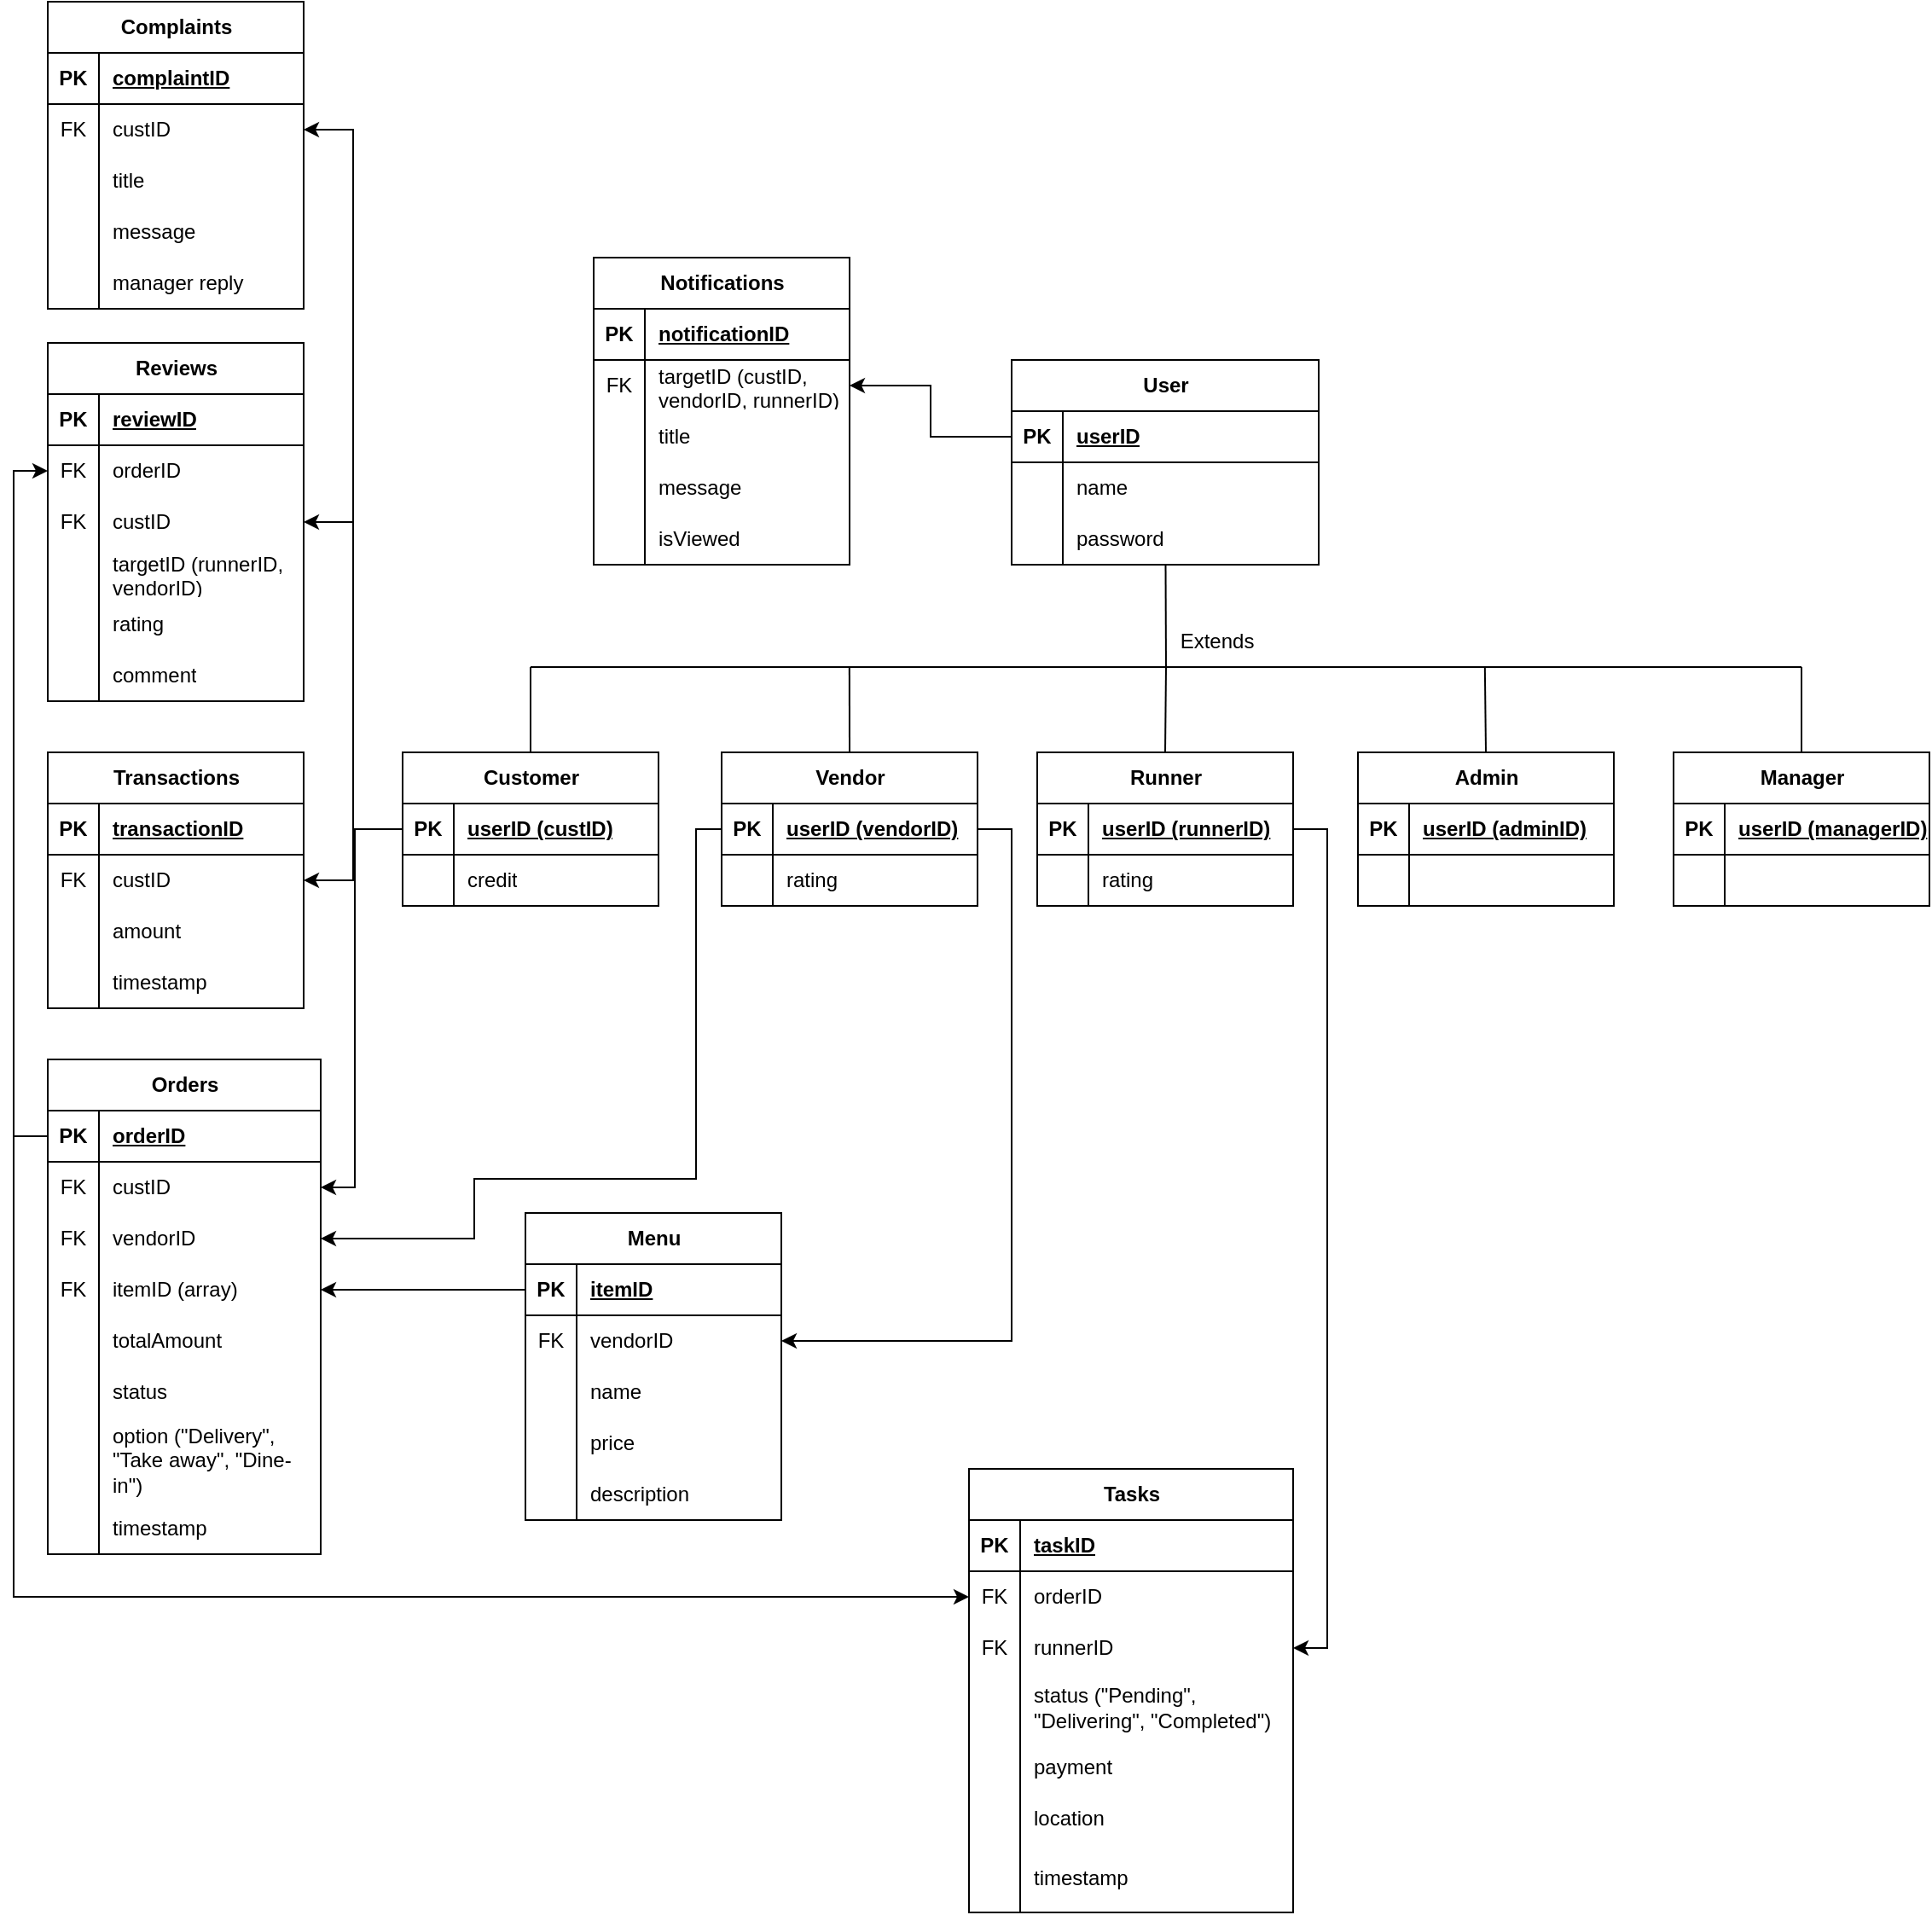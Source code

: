 <mxfile version="26.0.11">
  <diagram name="Page-1" id="Az8QLFuL0na4qRLcFruB">
    <mxGraphModel dx="2354" dy="619" grid="1" gridSize="10" guides="1" tooltips="1" connect="1" arrows="1" fold="1" page="1" pageScale="1" pageWidth="850" pageHeight="1100" math="0" shadow="0">
      <root>
        <mxCell id="0" />
        <mxCell id="1" parent="0" />
        <mxCell id="W1FlkC0l5Od639P5iGIL-1" value="User" style="shape=table;startSize=30;container=1;collapsible=1;childLayout=tableLayout;fixedRows=1;rowLines=0;fontStyle=1;align=center;resizeLast=1;html=1;" parent="1" vertex="1">
          <mxGeometry x="335" y="220" width="180" height="120" as="geometry" />
        </mxCell>
        <mxCell id="W1FlkC0l5Od639P5iGIL-2" value="" style="shape=tableRow;horizontal=0;startSize=0;swimlaneHead=0;swimlaneBody=0;fillColor=none;collapsible=0;dropTarget=0;points=[[0,0.5],[1,0.5]];portConstraint=eastwest;top=0;left=0;right=0;bottom=1;" parent="W1FlkC0l5Od639P5iGIL-1" vertex="1">
          <mxGeometry y="30" width="180" height="30" as="geometry" />
        </mxCell>
        <mxCell id="W1FlkC0l5Od639P5iGIL-3" value="PK" style="shape=partialRectangle;connectable=0;fillColor=none;top=0;left=0;bottom=0;right=0;fontStyle=1;overflow=hidden;whiteSpace=wrap;html=1;" parent="W1FlkC0l5Od639P5iGIL-2" vertex="1">
          <mxGeometry width="30" height="30" as="geometry">
            <mxRectangle width="30" height="30" as="alternateBounds" />
          </mxGeometry>
        </mxCell>
        <mxCell id="W1FlkC0l5Od639P5iGIL-4" value="userID" style="shape=partialRectangle;connectable=0;fillColor=none;top=0;left=0;bottom=0;right=0;align=left;spacingLeft=6;fontStyle=5;overflow=hidden;whiteSpace=wrap;html=1;" parent="W1FlkC0l5Od639P5iGIL-2" vertex="1">
          <mxGeometry x="30" width="150" height="30" as="geometry">
            <mxRectangle width="150" height="30" as="alternateBounds" />
          </mxGeometry>
        </mxCell>
        <mxCell id="W1FlkC0l5Od639P5iGIL-8" value="" style="shape=tableRow;horizontal=0;startSize=0;swimlaneHead=0;swimlaneBody=0;fillColor=none;collapsible=0;dropTarget=0;points=[[0,0.5],[1,0.5]];portConstraint=eastwest;top=0;left=0;right=0;bottom=0;" parent="W1FlkC0l5Od639P5iGIL-1" vertex="1">
          <mxGeometry y="60" width="180" height="30" as="geometry" />
        </mxCell>
        <mxCell id="W1FlkC0l5Od639P5iGIL-9" value="" style="shape=partialRectangle;connectable=0;fillColor=none;top=0;left=0;bottom=0;right=0;editable=1;overflow=hidden;whiteSpace=wrap;html=1;" parent="W1FlkC0l5Od639P5iGIL-8" vertex="1">
          <mxGeometry width="30" height="30" as="geometry">
            <mxRectangle width="30" height="30" as="alternateBounds" />
          </mxGeometry>
        </mxCell>
        <mxCell id="W1FlkC0l5Od639P5iGIL-10" value="name" style="shape=partialRectangle;connectable=0;fillColor=none;top=0;left=0;bottom=0;right=0;align=left;spacingLeft=6;overflow=hidden;whiteSpace=wrap;html=1;" parent="W1FlkC0l5Od639P5iGIL-8" vertex="1">
          <mxGeometry x="30" width="150" height="30" as="geometry">
            <mxRectangle width="150" height="30" as="alternateBounds" />
          </mxGeometry>
        </mxCell>
        <mxCell id="W1FlkC0l5Od639P5iGIL-14" value="" style="shape=tableRow;horizontal=0;startSize=0;swimlaneHead=0;swimlaneBody=0;fillColor=none;collapsible=0;dropTarget=0;points=[[0,0.5],[1,0.5]];portConstraint=eastwest;top=0;left=0;right=0;bottom=0;" parent="W1FlkC0l5Od639P5iGIL-1" vertex="1">
          <mxGeometry y="90" width="180" height="30" as="geometry" />
        </mxCell>
        <mxCell id="W1FlkC0l5Od639P5iGIL-15" value="" style="shape=partialRectangle;connectable=0;fillColor=none;top=0;left=0;bottom=0;right=0;editable=1;overflow=hidden;whiteSpace=wrap;html=1;" parent="W1FlkC0l5Od639P5iGIL-14" vertex="1">
          <mxGeometry width="30" height="30" as="geometry">
            <mxRectangle width="30" height="30" as="alternateBounds" />
          </mxGeometry>
        </mxCell>
        <mxCell id="W1FlkC0l5Od639P5iGIL-16" value="password" style="shape=partialRectangle;connectable=0;fillColor=none;top=0;left=0;bottom=0;right=0;align=left;spacingLeft=6;overflow=hidden;whiteSpace=wrap;html=1;" parent="W1FlkC0l5Od639P5iGIL-14" vertex="1">
          <mxGeometry x="30" width="150" height="30" as="geometry">
            <mxRectangle width="150" height="30" as="alternateBounds" />
          </mxGeometry>
        </mxCell>
        <mxCell id="W1FlkC0l5Od639P5iGIL-31" value="Vendor" style="shape=table;startSize=30;container=1;collapsible=1;childLayout=tableLayout;fixedRows=1;rowLines=0;fontStyle=1;align=center;resizeLast=1;html=1;" parent="1" vertex="1">
          <mxGeometry x="165" y="450" width="150" height="90" as="geometry" />
        </mxCell>
        <mxCell id="W1FlkC0l5Od639P5iGIL-32" value="" style="shape=tableRow;horizontal=0;startSize=0;swimlaneHead=0;swimlaneBody=0;fillColor=none;collapsible=0;dropTarget=0;points=[[0,0.5],[1,0.5]];portConstraint=eastwest;top=0;left=0;right=0;bottom=1;" parent="W1FlkC0l5Od639P5iGIL-31" vertex="1">
          <mxGeometry y="30" width="150" height="30" as="geometry" />
        </mxCell>
        <mxCell id="W1FlkC0l5Od639P5iGIL-33" value="PK" style="shape=partialRectangle;connectable=0;fillColor=none;top=0;left=0;bottom=0;right=0;fontStyle=1;overflow=hidden;whiteSpace=wrap;html=1;" parent="W1FlkC0l5Od639P5iGIL-32" vertex="1">
          <mxGeometry width="30" height="30" as="geometry">
            <mxRectangle width="30" height="30" as="alternateBounds" />
          </mxGeometry>
        </mxCell>
        <mxCell id="W1FlkC0l5Od639P5iGIL-34" value="userID (vendorID)" style="shape=partialRectangle;connectable=0;fillColor=none;top=0;left=0;bottom=0;right=0;align=left;spacingLeft=6;fontStyle=5;overflow=hidden;whiteSpace=wrap;html=1;" parent="W1FlkC0l5Od639P5iGIL-32" vertex="1">
          <mxGeometry x="30" width="120" height="30" as="geometry">
            <mxRectangle width="120" height="30" as="alternateBounds" />
          </mxGeometry>
        </mxCell>
        <mxCell id="W1FlkC0l5Od639P5iGIL-44" value="" style="shape=tableRow;horizontal=0;startSize=0;swimlaneHead=0;swimlaneBody=0;fillColor=none;collapsible=0;dropTarget=0;points=[[0,0.5],[1,0.5]];portConstraint=eastwest;top=0;left=0;right=0;bottom=0;" parent="W1FlkC0l5Od639P5iGIL-31" vertex="1">
          <mxGeometry y="60" width="150" height="30" as="geometry" />
        </mxCell>
        <mxCell id="W1FlkC0l5Od639P5iGIL-45" value="" style="shape=partialRectangle;connectable=0;fillColor=none;top=0;left=0;bottom=0;right=0;editable=1;overflow=hidden;whiteSpace=wrap;html=1;" parent="W1FlkC0l5Od639P5iGIL-44" vertex="1">
          <mxGeometry width="30" height="30" as="geometry">
            <mxRectangle width="30" height="30" as="alternateBounds" />
          </mxGeometry>
        </mxCell>
        <mxCell id="W1FlkC0l5Od639P5iGIL-46" value="rating" style="shape=partialRectangle;connectable=0;fillColor=none;top=0;left=0;bottom=0;right=0;align=left;spacingLeft=6;overflow=hidden;whiteSpace=wrap;html=1;" parent="W1FlkC0l5Od639P5iGIL-44" vertex="1">
          <mxGeometry x="30" width="120" height="30" as="geometry">
            <mxRectangle width="120" height="30" as="alternateBounds" />
          </mxGeometry>
        </mxCell>
        <mxCell id="W1FlkC0l5Od639P5iGIL-73" value="Runner" style="shape=table;startSize=30;container=1;collapsible=1;childLayout=tableLayout;fixedRows=1;rowLines=0;fontStyle=1;align=center;resizeLast=1;html=1;" parent="1" vertex="1">
          <mxGeometry x="350" y="450" width="150" height="90" as="geometry" />
        </mxCell>
        <mxCell id="W1FlkC0l5Od639P5iGIL-74" value="" style="shape=tableRow;horizontal=0;startSize=0;swimlaneHead=0;swimlaneBody=0;fillColor=none;collapsible=0;dropTarget=0;points=[[0,0.5],[1,0.5]];portConstraint=eastwest;top=0;left=0;right=0;bottom=1;" parent="W1FlkC0l5Od639P5iGIL-73" vertex="1">
          <mxGeometry y="30" width="150" height="30" as="geometry" />
        </mxCell>
        <mxCell id="W1FlkC0l5Od639P5iGIL-75" value="PK" style="shape=partialRectangle;connectable=0;fillColor=none;top=0;left=0;bottom=0;right=0;fontStyle=1;overflow=hidden;whiteSpace=wrap;html=1;" parent="W1FlkC0l5Od639P5iGIL-74" vertex="1">
          <mxGeometry width="30" height="30" as="geometry">
            <mxRectangle width="30" height="30" as="alternateBounds" />
          </mxGeometry>
        </mxCell>
        <mxCell id="W1FlkC0l5Od639P5iGIL-76" value="userID (runnerID)" style="shape=partialRectangle;connectable=0;fillColor=none;top=0;left=0;bottom=0;right=0;align=left;spacingLeft=6;fontStyle=5;overflow=hidden;whiteSpace=wrap;html=1;" parent="W1FlkC0l5Od639P5iGIL-74" vertex="1">
          <mxGeometry x="30" width="120" height="30" as="geometry">
            <mxRectangle width="120" height="30" as="alternateBounds" />
          </mxGeometry>
        </mxCell>
        <mxCell id="W1FlkC0l5Od639P5iGIL-86" value="" style="shape=tableRow;horizontal=0;startSize=0;swimlaneHead=0;swimlaneBody=0;fillColor=none;collapsible=0;dropTarget=0;points=[[0,0.5],[1,0.5]];portConstraint=eastwest;top=0;left=0;right=0;bottom=0;" parent="W1FlkC0l5Od639P5iGIL-73" vertex="1">
          <mxGeometry y="60" width="150" height="30" as="geometry" />
        </mxCell>
        <mxCell id="W1FlkC0l5Od639P5iGIL-87" value="" style="shape=partialRectangle;connectable=0;fillColor=none;top=0;left=0;bottom=0;right=0;editable=1;overflow=hidden;whiteSpace=wrap;html=1;" parent="W1FlkC0l5Od639P5iGIL-86" vertex="1">
          <mxGeometry width="30" height="30" as="geometry">
            <mxRectangle width="30" height="30" as="alternateBounds" />
          </mxGeometry>
        </mxCell>
        <mxCell id="W1FlkC0l5Od639P5iGIL-88" value="rating" style="shape=partialRectangle;connectable=0;fillColor=none;top=0;left=0;bottom=0;right=0;align=left;spacingLeft=6;overflow=hidden;whiteSpace=wrap;html=1;" parent="W1FlkC0l5Od639P5iGIL-86" vertex="1">
          <mxGeometry x="30" width="120" height="30" as="geometry">
            <mxRectangle width="120" height="30" as="alternateBounds" />
          </mxGeometry>
        </mxCell>
        <mxCell id="W1FlkC0l5Od639P5iGIL-99" value="Admin" style="shape=table;startSize=30;container=1;collapsible=1;childLayout=tableLayout;fixedRows=1;rowLines=0;fontStyle=1;align=center;resizeLast=1;html=1;" parent="1" vertex="1">
          <mxGeometry x="538" y="450" width="150" height="90" as="geometry" />
        </mxCell>
        <mxCell id="W1FlkC0l5Od639P5iGIL-100" value="" style="shape=tableRow;horizontal=0;startSize=0;swimlaneHead=0;swimlaneBody=0;fillColor=none;collapsible=0;dropTarget=0;points=[[0,0.5],[1,0.5]];portConstraint=eastwest;top=0;left=0;right=0;bottom=1;" parent="W1FlkC0l5Od639P5iGIL-99" vertex="1">
          <mxGeometry y="30" width="150" height="30" as="geometry" />
        </mxCell>
        <mxCell id="W1FlkC0l5Od639P5iGIL-101" value="PK" style="shape=partialRectangle;connectable=0;fillColor=none;top=0;left=0;bottom=0;right=0;fontStyle=1;overflow=hidden;whiteSpace=wrap;html=1;" parent="W1FlkC0l5Od639P5iGIL-100" vertex="1">
          <mxGeometry width="30" height="30" as="geometry">
            <mxRectangle width="30" height="30" as="alternateBounds" />
          </mxGeometry>
        </mxCell>
        <mxCell id="W1FlkC0l5Od639P5iGIL-102" value="userID (adminID)" style="shape=partialRectangle;connectable=0;fillColor=none;top=0;left=0;bottom=0;right=0;align=left;spacingLeft=6;fontStyle=5;overflow=hidden;whiteSpace=wrap;html=1;" parent="W1FlkC0l5Od639P5iGIL-100" vertex="1">
          <mxGeometry x="30" width="120" height="30" as="geometry">
            <mxRectangle width="120" height="30" as="alternateBounds" />
          </mxGeometry>
        </mxCell>
        <mxCell id="W1FlkC0l5Od639P5iGIL-103" value="" style="shape=tableRow;horizontal=0;startSize=0;swimlaneHead=0;swimlaneBody=0;fillColor=none;collapsible=0;dropTarget=0;points=[[0,0.5],[1,0.5]];portConstraint=eastwest;top=0;left=0;right=0;bottom=0;" parent="W1FlkC0l5Od639P5iGIL-99" vertex="1">
          <mxGeometry y="60" width="150" height="30" as="geometry" />
        </mxCell>
        <mxCell id="W1FlkC0l5Od639P5iGIL-104" value="" style="shape=partialRectangle;connectable=0;fillColor=none;top=0;left=0;bottom=0;right=0;editable=1;overflow=hidden;whiteSpace=wrap;html=1;" parent="W1FlkC0l5Od639P5iGIL-103" vertex="1">
          <mxGeometry width="30" height="30" as="geometry">
            <mxRectangle width="30" height="30" as="alternateBounds" />
          </mxGeometry>
        </mxCell>
        <mxCell id="W1FlkC0l5Od639P5iGIL-105" value="" style="shape=partialRectangle;connectable=0;fillColor=none;top=0;left=0;bottom=0;right=0;align=left;spacingLeft=6;overflow=hidden;whiteSpace=wrap;html=1;" parent="W1FlkC0l5Od639P5iGIL-103" vertex="1">
          <mxGeometry x="30" width="120" height="30" as="geometry">
            <mxRectangle width="120" height="30" as="alternateBounds" />
          </mxGeometry>
        </mxCell>
        <mxCell id="W1FlkC0l5Od639P5iGIL-109" value="Manager" style="shape=table;startSize=30;container=1;collapsible=1;childLayout=tableLayout;fixedRows=1;rowLines=0;fontStyle=1;align=center;resizeLast=1;html=1;" parent="1" vertex="1">
          <mxGeometry x="723" y="450" width="150" height="90" as="geometry" />
        </mxCell>
        <mxCell id="W1FlkC0l5Od639P5iGIL-110" value="" style="shape=tableRow;horizontal=0;startSize=0;swimlaneHead=0;swimlaneBody=0;fillColor=none;collapsible=0;dropTarget=0;points=[[0,0.5],[1,0.5]];portConstraint=eastwest;top=0;left=0;right=0;bottom=1;" parent="W1FlkC0l5Od639P5iGIL-109" vertex="1">
          <mxGeometry y="30" width="150" height="30" as="geometry" />
        </mxCell>
        <mxCell id="W1FlkC0l5Od639P5iGIL-111" value="PK" style="shape=partialRectangle;connectable=0;fillColor=none;top=0;left=0;bottom=0;right=0;fontStyle=1;overflow=hidden;whiteSpace=wrap;html=1;" parent="W1FlkC0l5Od639P5iGIL-110" vertex="1">
          <mxGeometry width="30" height="30" as="geometry">
            <mxRectangle width="30" height="30" as="alternateBounds" />
          </mxGeometry>
        </mxCell>
        <mxCell id="W1FlkC0l5Od639P5iGIL-112" value="userID (managerID)" style="shape=partialRectangle;connectable=0;fillColor=none;top=0;left=0;bottom=0;right=0;align=left;spacingLeft=6;fontStyle=5;overflow=hidden;whiteSpace=wrap;html=1;" parent="W1FlkC0l5Od639P5iGIL-110" vertex="1">
          <mxGeometry x="30" width="120" height="30" as="geometry">
            <mxRectangle width="120" height="30" as="alternateBounds" />
          </mxGeometry>
        </mxCell>
        <mxCell id="W1FlkC0l5Od639P5iGIL-113" value="" style="shape=tableRow;horizontal=0;startSize=0;swimlaneHead=0;swimlaneBody=0;fillColor=none;collapsible=0;dropTarget=0;points=[[0,0.5],[1,0.5]];portConstraint=eastwest;top=0;left=0;right=0;bottom=0;" parent="W1FlkC0l5Od639P5iGIL-109" vertex="1">
          <mxGeometry y="60" width="150" height="30" as="geometry" />
        </mxCell>
        <mxCell id="W1FlkC0l5Od639P5iGIL-114" value="" style="shape=partialRectangle;connectable=0;fillColor=none;top=0;left=0;bottom=0;right=0;editable=1;overflow=hidden;whiteSpace=wrap;html=1;" parent="W1FlkC0l5Od639P5iGIL-113" vertex="1">
          <mxGeometry width="30" height="30" as="geometry">
            <mxRectangle width="30" height="30" as="alternateBounds" />
          </mxGeometry>
        </mxCell>
        <mxCell id="W1FlkC0l5Od639P5iGIL-115" value="" style="shape=partialRectangle;connectable=0;fillColor=none;top=0;left=0;bottom=0;right=0;align=left;spacingLeft=6;overflow=hidden;whiteSpace=wrap;html=1;" parent="W1FlkC0l5Od639P5iGIL-113" vertex="1">
          <mxGeometry x="30" width="120" height="30" as="geometry">
            <mxRectangle width="120" height="30" as="alternateBounds" />
          </mxGeometry>
        </mxCell>
        <mxCell id="W1FlkC0l5Od639P5iGIL-272" value="Extends" style="text;html=1;align=center;verticalAlign=middle;resizable=0;points=[];autosize=1;strokeColor=none;fillColor=none;" parent="1" vertex="1">
          <mxGeometry x="425" y="370" width="60" height="30" as="geometry" />
        </mxCell>
        <mxCell id="W1FlkC0l5Od639P5iGIL-92" value="Customer" style="shape=table;startSize=30;container=1;collapsible=1;childLayout=tableLayout;fixedRows=1;rowLines=0;fontStyle=1;align=center;resizeLast=1;html=1;" parent="1" vertex="1">
          <mxGeometry x="-22" y="450" width="150" height="90" as="geometry" />
        </mxCell>
        <mxCell id="W1FlkC0l5Od639P5iGIL-93" value="" style="shape=tableRow;horizontal=0;startSize=0;swimlaneHead=0;swimlaneBody=0;fillColor=none;collapsible=0;dropTarget=0;points=[[0,0.5],[1,0.5]];portConstraint=eastwest;top=0;left=0;right=0;bottom=1;" parent="W1FlkC0l5Od639P5iGIL-92" vertex="1">
          <mxGeometry y="30" width="150" height="30" as="geometry" />
        </mxCell>
        <mxCell id="W1FlkC0l5Od639P5iGIL-94" value="PK" style="shape=partialRectangle;connectable=0;fillColor=none;top=0;left=0;bottom=0;right=0;fontStyle=1;overflow=hidden;whiteSpace=wrap;html=1;" parent="W1FlkC0l5Od639P5iGIL-93" vertex="1">
          <mxGeometry width="30" height="30" as="geometry">
            <mxRectangle width="30" height="30" as="alternateBounds" />
          </mxGeometry>
        </mxCell>
        <mxCell id="W1FlkC0l5Od639P5iGIL-95" value="userID (custID)" style="shape=partialRectangle;connectable=0;fillColor=none;top=0;left=0;bottom=0;right=0;align=left;spacingLeft=6;fontStyle=5;overflow=hidden;whiteSpace=wrap;html=1;" parent="W1FlkC0l5Od639P5iGIL-93" vertex="1">
          <mxGeometry x="30" width="120" height="30" as="geometry">
            <mxRectangle width="120" height="30" as="alternateBounds" />
          </mxGeometry>
        </mxCell>
        <mxCell id="W1FlkC0l5Od639P5iGIL-289" value="" style="shape=tableRow;horizontal=0;startSize=0;swimlaneHead=0;swimlaneBody=0;fillColor=none;collapsible=0;dropTarget=0;points=[[0,0.5],[1,0.5]];portConstraint=eastwest;top=0;left=0;right=0;bottom=0;" parent="W1FlkC0l5Od639P5iGIL-92" vertex="1">
          <mxGeometry y="60" width="150" height="30" as="geometry" />
        </mxCell>
        <mxCell id="W1FlkC0l5Od639P5iGIL-290" value="" style="shape=partialRectangle;connectable=0;fillColor=none;top=0;left=0;bottom=0;right=0;editable=1;overflow=hidden;whiteSpace=wrap;html=1;" parent="W1FlkC0l5Od639P5iGIL-289" vertex="1">
          <mxGeometry width="30" height="30" as="geometry">
            <mxRectangle width="30" height="30" as="alternateBounds" />
          </mxGeometry>
        </mxCell>
        <mxCell id="W1FlkC0l5Od639P5iGIL-291" value="credit" style="shape=partialRectangle;connectable=0;fillColor=none;top=0;left=0;bottom=0;right=0;align=left;spacingLeft=6;overflow=hidden;whiteSpace=wrap;html=1;" parent="W1FlkC0l5Od639P5iGIL-289" vertex="1">
          <mxGeometry x="30" width="120" height="30" as="geometry">
            <mxRectangle width="120" height="30" as="alternateBounds" />
          </mxGeometry>
        </mxCell>
        <mxCell id="W1FlkC0l5Od639P5iGIL-298" value="Menu" style="shape=table;startSize=30;container=1;collapsible=1;childLayout=tableLayout;fixedRows=1;rowLines=0;fontStyle=1;align=center;resizeLast=1;html=1;" parent="1" vertex="1">
          <mxGeometry x="50" y="720" width="150" height="180" as="geometry" />
        </mxCell>
        <mxCell id="W1FlkC0l5Od639P5iGIL-299" value="" style="shape=tableRow;horizontal=0;startSize=0;swimlaneHead=0;swimlaneBody=0;fillColor=none;collapsible=0;dropTarget=0;points=[[0,0.5],[1,0.5]];portConstraint=eastwest;top=0;left=0;right=0;bottom=1;" parent="W1FlkC0l5Od639P5iGIL-298" vertex="1">
          <mxGeometry y="30" width="150" height="30" as="geometry" />
        </mxCell>
        <mxCell id="W1FlkC0l5Od639P5iGIL-300" value="PK" style="shape=partialRectangle;connectable=0;fillColor=none;top=0;left=0;bottom=0;right=0;fontStyle=1;overflow=hidden;whiteSpace=wrap;html=1;" parent="W1FlkC0l5Od639P5iGIL-299" vertex="1">
          <mxGeometry width="30" height="30" as="geometry">
            <mxRectangle width="30" height="30" as="alternateBounds" />
          </mxGeometry>
        </mxCell>
        <mxCell id="W1FlkC0l5Od639P5iGIL-301" value="itemID" style="shape=partialRectangle;connectable=0;fillColor=none;top=0;left=0;bottom=0;right=0;align=left;spacingLeft=6;fontStyle=5;overflow=hidden;whiteSpace=wrap;html=1;" parent="W1FlkC0l5Od639P5iGIL-299" vertex="1">
          <mxGeometry x="30" width="120" height="30" as="geometry">
            <mxRectangle width="120" height="30" as="alternateBounds" />
          </mxGeometry>
        </mxCell>
        <mxCell id="W1FlkC0l5Od639P5iGIL-302" value="" style="shape=tableRow;horizontal=0;startSize=0;swimlaneHead=0;swimlaneBody=0;fillColor=none;collapsible=0;dropTarget=0;points=[[0,0.5],[1,0.5]];portConstraint=eastwest;top=0;left=0;right=0;bottom=0;" parent="W1FlkC0l5Od639P5iGIL-298" vertex="1">
          <mxGeometry y="60" width="150" height="30" as="geometry" />
        </mxCell>
        <mxCell id="W1FlkC0l5Od639P5iGIL-303" value="FK" style="shape=partialRectangle;connectable=0;fillColor=none;top=0;left=0;bottom=0;right=0;editable=1;overflow=hidden;whiteSpace=wrap;html=1;" parent="W1FlkC0l5Od639P5iGIL-302" vertex="1">
          <mxGeometry width="30" height="30" as="geometry">
            <mxRectangle width="30" height="30" as="alternateBounds" />
          </mxGeometry>
        </mxCell>
        <mxCell id="W1FlkC0l5Od639P5iGIL-304" value="vendorID" style="shape=partialRectangle;connectable=0;fillColor=none;top=0;left=0;bottom=0;right=0;align=left;spacingLeft=6;overflow=hidden;whiteSpace=wrap;html=1;" parent="W1FlkC0l5Od639P5iGIL-302" vertex="1">
          <mxGeometry x="30" width="120" height="30" as="geometry">
            <mxRectangle width="120" height="30" as="alternateBounds" />
          </mxGeometry>
        </mxCell>
        <mxCell id="W1FlkC0l5Od639P5iGIL-305" value="" style="shape=tableRow;horizontal=0;startSize=0;swimlaneHead=0;swimlaneBody=0;fillColor=none;collapsible=0;dropTarget=0;points=[[0,0.5],[1,0.5]];portConstraint=eastwest;top=0;left=0;right=0;bottom=0;" parent="W1FlkC0l5Od639P5iGIL-298" vertex="1">
          <mxGeometry y="90" width="150" height="30" as="geometry" />
        </mxCell>
        <mxCell id="W1FlkC0l5Od639P5iGIL-306" value="" style="shape=partialRectangle;connectable=0;fillColor=none;top=0;left=0;bottom=0;right=0;editable=1;overflow=hidden;whiteSpace=wrap;html=1;" parent="W1FlkC0l5Od639P5iGIL-305" vertex="1">
          <mxGeometry width="30" height="30" as="geometry">
            <mxRectangle width="30" height="30" as="alternateBounds" />
          </mxGeometry>
        </mxCell>
        <mxCell id="W1FlkC0l5Od639P5iGIL-307" value="name" style="shape=partialRectangle;connectable=0;fillColor=none;top=0;left=0;bottom=0;right=0;align=left;spacingLeft=6;overflow=hidden;whiteSpace=wrap;html=1;" parent="W1FlkC0l5Od639P5iGIL-305" vertex="1">
          <mxGeometry x="30" width="120" height="30" as="geometry">
            <mxRectangle width="120" height="30" as="alternateBounds" />
          </mxGeometry>
        </mxCell>
        <mxCell id="W1FlkC0l5Od639P5iGIL-308" value="" style="shape=tableRow;horizontal=0;startSize=0;swimlaneHead=0;swimlaneBody=0;fillColor=none;collapsible=0;dropTarget=0;points=[[0,0.5],[1,0.5]];portConstraint=eastwest;top=0;left=0;right=0;bottom=0;" parent="W1FlkC0l5Od639P5iGIL-298" vertex="1">
          <mxGeometry y="120" width="150" height="30" as="geometry" />
        </mxCell>
        <mxCell id="W1FlkC0l5Od639P5iGIL-309" value="" style="shape=partialRectangle;connectable=0;fillColor=none;top=0;left=0;bottom=0;right=0;editable=1;overflow=hidden;whiteSpace=wrap;html=1;" parent="W1FlkC0l5Od639P5iGIL-308" vertex="1">
          <mxGeometry width="30" height="30" as="geometry">
            <mxRectangle width="30" height="30" as="alternateBounds" />
          </mxGeometry>
        </mxCell>
        <mxCell id="W1FlkC0l5Od639P5iGIL-310" value="price" style="shape=partialRectangle;connectable=0;fillColor=none;top=0;left=0;bottom=0;right=0;align=left;spacingLeft=6;overflow=hidden;whiteSpace=wrap;html=1;" parent="W1FlkC0l5Od639P5iGIL-308" vertex="1">
          <mxGeometry x="30" width="120" height="30" as="geometry">
            <mxRectangle width="120" height="30" as="alternateBounds" />
          </mxGeometry>
        </mxCell>
        <mxCell id="W1FlkC0l5Od639P5iGIL-311" value="" style="shape=tableRow;horizontal=0;startSize=0;swimlaneHead=0;swimlaneBody=0;fillColor=none;collapsible=0;dropTarget=0;points=[[0,0.5],[1,0.5]];portConstraint=eastwest;top=0;left=0;right=0;bottom=0;" parent="W1FlkC0l5Od639P5iGIL-298" vertex="1">
          <mxGeometry y="150" width="150" height="30" as="geometry" />
        </mxCell>
        <mxCell id="W1FlkC0l5Od639P5iGIL-312" value="" style="shape=partialRectangle;connectable=0;fillColor=none;top=0;left=0;bottom=0;right=0;editable=1;overflow=hidden;whiteSpace=wrap;html=1;" parent="W1FlkC0l5Od639P5iGIL-311" vertex="1">
          <mxGeometry width="30" height="30" as="geometry">
            <mxRectangle width="30" height="30" as="alternateBounds" />
          </mxGeometry>
        </mxCell>
        <mxCell id="W1FlkC0l5Od639P5iGIL-313" value="description" style="shape=partialRectangle;connectable=0;fillColor=none;top=0;left=0;bottom=0;right=0;align=left;spacingLeft=6;overflow=hidden;whiteSpace=wrap;html=1;" parent="W1FlkC0l5Od639P5iGIL-311" vertex="1">
          <mxGeometry x="30" width="120" height="30" as="geometry">
            <mxRectangle width="120" height="30" as="alternateBounds" />
          </mxGeometry>
        </mxCell>
        <mxCell id="W1FlkC0l5Od639P5iGIL-315" value="Orders" style="shape=table;startSize=30;container=1;collapsible=1;childLayout=tableLayout;fixedRows=1;rowLines=0;fontStyle=1;align=center;resizeLast=1;html=1;" parent="1" vertex="1">
          <mxGeometry x="-230" y="630" width="160" height="290" as="geometry" />
        </mxCell>
        <mxCell id="W1FlkC0l5Od639P5iGIL-316" value="" style="shape=tableRow;horizontal=0;startSize=0;swimlaneHead=0;swimlaneBody=0;fillColor=none;collapsible=0;dropTarget=0;points=[[0,0.5],[1,0.5]];portConstraint=eastwest;top=0;left=0;right=0;bottom=1;" parent="W1FlkC0l5Od639P5iGIL-315" vertex="1">
          <mxGeometry y="30" width="160" height="30" as="geometry" />
        </mxCell>
        <mxCell id="W1FlkC0l5Od639P5iGIL-317" value="PK" style="shape=partialRectangle;connectable=0;fillColor=none;top=0;left=0;bottom=0;right=0;fontStyle=1;overflow=hidden;whiteSpace=wrap;html=1;" parent="W1FlkC0l5Od639P5iGIL-316" vertex="1">
          <mxGeometry width="30" height="30" as="geometry">
            <mxRectangle width="30" height="30" as="alternateBounds" />
          </mxGeometry>
        </mxCell>
        <mxCell id="W1FlkC0l5Od639P5iGIL-318" value="orderID" style="shape=partialRectangle;connectable=0;fillColor=none;top=0;left=0;bottom=0;right=0;align=left;spacingLeft=6;fontStyle=5;overflow=hidden;whiteSpace=wrap;html=1;" parent="W1FlkC0l5Od639P5iGIL-316" vertex="1">
          <mxGeometry x="30" width="130" height="30" as="geometry">
            <mxRectangle width="130" height="30" as="alternateBounds" />
          </mxGeometry>
        </mxCell>
        <mxCell id="W1FlkC0l5Od639P5iGIL-319" value="" style="shape=tableRow;horizontal=0;startSize=0;swimlaneHead=0;swimlaneBody=0;fillColor=none;collapsible=0;dropTarget=0;points=[[0,0.5],[1,0.5]];portConstraint=eastwest;top=0;left=0;right=0;bottom=0;" parent="W1FlkC0l5Od639P5iGIL-315" vertex="1">
          <mxGeometry y="60" width="160" height="30" as="geometry" />
        </mxCell>
        <mxCell id="W1FlkC0l5Od639P5iGIL-320" value="FK" style="shape=partialRectangle;connectable=0;fillColor=none;top=0;left=0;bottom=0;right=0;editable=1;overflow=hidden;whiteSpace=wrap;html=1;" parent="W1FlkC0l5Od639P5iGIL-319" vertex="1">
          <mxGeometry width="30" height="30" as="geometry">
            <mxRectangle width="30" height="30" as="alternateBounds" />
          </mxGeometry>
        </mxCell>
        <mxCell id="W1FlkC0l5Od639P5iGIL-321" value="custID" style="shape=partialRectangle;connectable=0;fillColor=none;top=0;left=0;bottom=0;right=0;align=left;spacingLeft=6;overflow=hidden;whiteSpace=wrap;html=1;" parent="W1FlkC0l5Od639P5iGIL-319" vertex="1">
          <mxGeometry x="30" width="130" height="30" as="geometry">
            <mxRectangle width="130" height="30" as="alternateBounds" />
          </mxGeometry>
        </mxCell>
        <mxCell id="W1FlkC0l5Od639P5iGIL-322" value="" style="shape=tableRow;horizontal=0;startSize=0;swimlaneHead=0;swimlaneBody=0;fillColor=none;collapsible=0;dropTarget=0;points=[[0,0.5],[1,0.5]];portConstraint=eastwest;top=0;left=0;right=0;bottom=0;" parent="W1FlkC0l5Od639P5iGIL-315" vertex="1">
          <mxGeometry y="90" width="160" height="30" as="geometry" />
        </mxCell>
        <mxCell id="W1FlkC0l5Od639P5iGIL-323" value="FK" style="shape=partialRectangle;connectable=0;fillColor=none;top=0;left=0;bottom=0;right=0;editable=1;overflow=hidden;whiteSpace=wrap;html=1;" parent="W1FlkC0l5Od639P5iGIL-322" vertex="1">
          <mxGeometry width="30" height="30" as="geometry">
            <mxRectangle width="30" height="30" as="alternateBounds" />
          </mxGeometry>
        </mxCell>
        <mxCell id="W1FlkC0l5Od639P5iGIL-324" value="vendorID" style="shape=partialRectangle;connectable=0;fillColor=none;top=0;left=0;bottom=0;right=0;align=left;spacingLeft=6;overflow=hidden;whiteSpace=wrap;html=1;" parent="W1FlkC0l5Od639P5iGIL-322" vertex="1">
          <mxGeometry x="30" width="130" height="30" as="geometry">
            <mxRectangle width="130" height="30" as="alternateBounds" />
          </mxGeometry>
        </mxCell>
        <mxCell id="W1FlkC0l5Od639P5iGIL-325" value="" style="shape=tableRow;horizontal=0;startSize=0;swimlaneHead=0;swimlaneBody=0;fillColor=none;collapsible=0;dropTarget=0;points=[[0,0.5],[1,0.5]];portConstraint=eastwest;top=0;left=0;right=0;bottom=0;" parent="W1FlkC0l5Od639P5iGIL-315" vertex="1">
          <mxGeometry y="120" width="160" height="30" as="geometry" />
        </mxCell>
        <mxCell id="W1FlkC0l5Od639P5iGIL-326" value="FK" style="shape=partialRectangle;connectable=0;fillColor=none;top=0;left=0;bottom=0;right=0;editable=1;overflow=hidden;whiteSpace=wrap;html=1;" parent="W1FlkC0l5Od639P5iGIL-325" vertex="1">
          <mxGeometry width="30" height="30" as="geometry">
            <mxRectangle width="30" height="30" as="alternateBounds" />
          </mxGeometry>
        </mxCell>
        <mxCell id="W1FlkC0l5Od639P5iGIL-327" value="itemID (array)" style="shape=partialRectangle;connectable=0;fillColor=none;top=0;left=0;bottom=0;right=0;align=left;spacingLeft=6;overflow=hidden;whiteSpace=wrap;html=1;" parent="W1FlkC0l5Od639P5iGIL-325" vertex="1">
          <mxGeometry x="30" width="130" height="30" as="geometry">
            <mxRectangle width="130" height="30" as="alternateBounds" />
          </mxGeometry>
        </mxCell>
        <mxCell id="W1FlkC0l5Od639P5iGIL-328" value="" style="shape=tableRow;horizontal=0;startSize=0;swimlaneHead=0;swimlaneBody=0;fillColor=none;collapsible=0;dropTarget=0;points=[[0,0.5],[1,0.5]];portConstraint=eastwest;top=0;left=0;right=0;bottom=0;" parent="W1FlkC0l5Od639P5iGIL-315" vertex="1">
          <mxGeometry y="150" width="160" height="30" as="geometry" />
        </mxCell>
        <mxCell id="W1FlkC0l5Od639P5iGIL-329" value="" style="shape=partialRectangle;connectable=0;fillColor=none;top=0;left=0;bottom=0;right=0;editable=1;overflow=hidden;whiteSpace=wrap;html=1;" parent="W1FlkC0l5Od639P5iGIL-328" vertex="1">
          <mxGeometry width="30" height="30" as="geometry">
            <mxRectangle width="30" height="30" as="alternateBounds" />
          </mxGeometry>
        </mxCell>
        <mxCell id="W1FlkC0l5Od639P5iGIL-330" value="totalAmount" style="shape=partialRectangle;connectable=0;fillColor=none;top=0;left=0;bottom=0;right=0;align=left;spacingLeft=6;overflow=hidden;whiteSpace=wrap;html=1;" parent="W1FlkC0l5Od639P5iGIL-328" vertex="1">
          <mxGeometry x="30" width="130" height="30" as="geometry">
            <mxRectangle width="130" height="30" as="alternateBounds" />
          </mxGeometry>
        </mxCell>
        <mxCell id="W1FlkC0l5Od639P5iGIL-332" value="" style="shape=tableRow;horizontal=0;startSize=0;swimlaneHead=0;swimlaneBody=0;fillColor=none;collapsible=0;dropTarget=0;points=[[0,0.5],[1,0.5]];portConstraint=eastwest;top=0;left=0;right=0;bottom=0;" parent="W1FlkC0l5Od639P5iGIL-315" vertex="1">
          <mxGeometry y="180" width="160" height="30" as="geometry" />
        </mxCell>
        <mxCell id="W1FlkC0l5Od639P5iGIL-333" value="" style="shape=partialRectangle;connectable=0;fillColor=none;top=0;left=0;bottom=0;right=0;editable=1;overflow=hidden;whiteSpace=wrap;html=1;" parent="W1FlkC0l5Od639P5iGIL-332" vertex="1">
          <mxGeometry width="30" height="30" as="geometry">
            <mxRectangle width="30" height="30" as="alternateBounds" />
          </mxGeometry>
        </mxCell>
        <mxCell id="W1FlkC0l5Od639P5iGIL-334" value="status" style="shape=partialRectangle;connectable=0;fillColor=none;top=0;left=0;bottom=0;right=0;align=left;spacingLeft=6;overflow=hidden;whiteSpace=wrap;html=1;" parent="W1FlkC0l5Od639P5iGIL-332" vertex="1">
          <mxGeometry x="30" width="130" height="30" as="geometry">
            <mxRectangle width="130" height="30" as="alternateBounds" />
          </mxGeometry>
        </mxCell>
        <mxCell id="W1FlkC0l5Od639P5iGIL-338" value="" style="shape=tableRow;horizontal=0;startSize=0;swimlaneHead=0;swimlaneBody=0;fillColor=none;collapsible=0;dropTarget=0;points=[[0,0.5],[1,0.5]];portConstraint=eastwest;top=0;left=0;right=0;bottom=0;" parent="W1FlkC0l5Od639P5iGIL-315" vertex="1">
          <mxGeometry y="210" width="160" height="50" as="geometry" />
        </mxCell>
        <mxCell id="W1FlkC0l5Od639P5iGIL-339" value="" style="shape=partialRectangle;connectable=0;fillColor=none;top=0;left=0;bottom=0;right=0;editable=1;overflow=hidden;whiteSpace=wrap;html=1;" parent="W1FlkC0l5Od639P5iGIL-338" vertex="1">
          <mxGeometry width="30" height="50" as="geometry">
            <mxRectangle width="30" height="50" as="alternateBounds" />
          </mxGeometry>
        </mxCell>
        <mxCell id="W1FlkC0l5Od639P5iGIL-340" value="option (&quot;Delivery&quot;, &quot;Take away&quot;, &quot;Dine-in&quot;)" style="shape=partialRectangle;connectable=0;fillColor=none;top=0;left=0;bottom=0;right=0;align=left;spacingLeft=6;overflow=hidden;whiteSpace=wrap;html=1;" parent="W1FlkC0l5Od639P5iGIL-338" vertex="1">
          <mxGeometry x="30" width="130" height="50" as="geometry">
            <mxRectangle width="130" height="50" as="alternateBounds" />
          </mxGeometry>
        </mxCell>
        <mxCell id="W1FlkC0l5Od639P5iGIL-449" value="" style="shape=tableRow;horizontal=0;startSize=0;swimlaneHead=0;swimlaneBody=0;fillColor=none;collapsible=0;dropTarget=0;points=[[0,0.5],[1,0.5]];portConstraint=eastwest;top=0;left=0;right=0;bottom=0;" parent="W1FlkC0l5Od639P5iGIL-315" vertex="1">
          <mxGeometry y="260" width="160" height="30" as="geometry" />
        </mxCell>
        <mxCell id="W1FlkC0l5Od639P5iGIL-450" value="" style="shape=partialRectangle;connectable=0;fillColor=none;top=0;left=0;bottom=0;right=0;editable=1;overflow=hidden;whiteSpace=wrap;html=1;" parent="W1FlkC0l5Od639P5iGIL-449" vertex="1">
          <mxGeometry width="30" height="30" as="geometry">
            <mxRectangle width="30" height="30" as="alternateBounds" />
          </mxGeometry>
        </mxCell>
        <mxCell id="W1FlkC0l5Od639P5iGIL-451" value="timestamp" style="shape=partialRectangle;connectable=0;fillColor=none;top=0;left=0;bottom=0;right=0;align=left;spacingLeft=6;overflow=hidden;whiteSpace=wrap;html=1;" parent="W1FlkC0l5Od639P5iGIL-449" vertex="1">
          <mxGeometry x="30" width="130" height="30" as="geometry">
            <mxRectangle width="130" height="30" as="alternateBounds" />
          </mxGeometry>
        </mxCell>
        <mxCell id="W1FlkC0l5Od639P5iGIL-331" style="edgeStyle=orthogonalEdgeStyle;rounded=0;orthogonalLoop=1;jettySize=auto;html=1;exitX=1;exitY=0.5;exitDx=0;exitDy=0;entryX=1;entryY=0.5;entryDx=0;entryDy=0;" parent="1" source="W1FlkC0l5Od639P5iGIL-32" target="W1FlkC0l5Od639P5iGIL-302" edge="1">
          <mxGeometry relative="1" as="geometry" />
        </mxCell>
        <mxCell id="W1FlkC0l5Od639P5iGIL-343" style="edgeStyle=orthogonalEdgeStyle;rounded=0;orthogonalLoop=1;jettySize=auto;html=1;exitX=0;exitY=0.5;exitDx=0;exitDy=0;entryX=1;entryY=0.5;entryDx=0;entryDy=0;" parent="1" source="W1FlkC0l5Od639P5iGIL-299" target="W1FlkC0l5Od639P5iGIL-325" edge="1">
          <mxGeometry relative="1" as="geometry" />
        </mxCell>
        <mxCell id="W1FlkC0l5Od639P5iGIL-344" value="Transactions" style="shape=table;startSize=30;container=1;collapsible=1;childLayout=tableLayout;fixedRows=1;rowLines=0;fontStyle=1;align=center;resizeLast=1;html=1;" parent="1" vertex="1">
          <mxGeometry x="-230" y="450" width="150" height="150" as="geometry" />
        </mxCell>
        <mxCell id="W1FlkC0l5Od639P5iGIL-345" value="" style="shape=tableRow;horizontal=0;startSize=0;swimlaneHead=0;swimlaneBody=0;fillColor=none;collapsible=0;dropTarget=0;points=[[0,0.5],[1,0.5]];portConstraint=eastwest;top=0;left=0;right=0;bottom=1;" parent="W1FlkC0l5Od639P5iGIL-344" vertex="1">
          <mxGeometry y="30" width="150" height="30" as="geometry" />
        </mxCell>
        <mxCell id="W1FlkC0l5Od639P5iGIL-346" value="PK" style="shape=partialRectangle;connectable=0;fillColor=none;top=0;left=0;bottom=0;right=0;fontStyle=1;overflow=hidden;whiteSpace=wrap;html=1;" parent="W1FlkC0l5Od639P5iGIL-345" vertex="1">
          <mxGeometry width="30" height="30" as="geometry">
            <mxRectangle width="30" height="30" as="alternateBounds" />
          </mxGeometry>
        </mxCell>
        <mxCell id="W1FlkC0l5Od639P5iGIL-347" value="transactionID" style="shape=partialRectangle;connectable=0;fillColor=none;top=0;left=0;bottom=0;right=0;align=left;spacingLeft=6;fontStyle=5;overflow=hidden;whiteSpace=wrap;html=1;" parent="W1FlkC0l5Od639P5iGIL-345" vertex="1">
          <mxGeometry x="30" width="120" height="30" as="geometry">
            <mxRectangle width="120" height="30" as="alternateBounds" />
          </mxGeometry>
        </mxCell>
        <mxCell id="W1FlkC0l5Od639P5iGIL-348" value="" style="shape=tableRow;horizontal=0;startSize=0;swimlaneHead=0;swimlaneBody=0;fillColor=none;collapsible=0;dropTarget=0;points=[[0,0.5],[1,0.5]];portConstraint=eastwest;top=0;left=0;right=0;bottom=0;" parent="W1FlkC0l5Od639P5iGIL-344" vertex="1">
          <mxGeometry y="60" width="150" height="30" as="geometry" />
        </mxCell>
        <mxCell id="W1FlkC0l5Od639P5iGIL-349" value="FK" style="shape=partialRectangle;connectable=0;fillColor=none;top=0;left=0;bottom=0;right=0;editable=1;overflow=hidden;whiteSpace=wrap;html=1;" parent="W1FlkC0l5Od639P5iGIL-348" vertex="1">
          <mxGeometry width="30" height="30" as="geometry">
            <mxRectangle width="30" height="30" as="alternateBounds" />
          </mxGeometry>
        </mxCell>
        <mxCell id="W1FlkC0l5Od639P5iGIL-350" value="custID" style="shape=partialRectangle;connectable=0;fillColor=none;top=0;left=0;bottom=0;right=0;align=left;spacingLeft=6;overflow=hidden;whiteSpace=wrap;html=1;" parent="W1FlkC0l5Od639P5iGIL-348" vertex="1">
          <mxGeometry x="30" width="120" height="30" as="geometry">
            <mxRectangle width="120" height="30" as="alternateBounds" />
          </mxGeometry>
        </mxCell>
        <mxCell id="W1FlkC0l5Od639P5iGIL-351" value="" style="shape=tableRow;horizontal=0;startSize=0;swimlaneHead=0;swimlaneBody=0;fillColor=none;collapsible=0;dropTarget=0;points=[[0,0.5],[1,0.5]];portConstraint=eastwest;top=0;left=0;right=0;bottom=0;" parent="W1FlkC0l5Od639P5iGIL-344" vertex="1">
          <mxGeometry y="90" width="150" height="30" as="geometry" />
        </mxCell>
        <mxCell id="W1FlkC0l5Od639P5iGIL-352" value="" style="shape=partialRectangle;connectable=0;fillColor=none;top=0;left=0;bottom=0;right=0;editable=1;overflow=hidden;whiteSpace=wrap;html=1;" parent="W1FlkC0l5Od639P5iGIL-351" vertex="1">
          <mxGeometry width="30" height="30" as="geometry">
            <mxRectangle width="30" height="30" as="alternateBounds" />
          </mxGeometry>
        </mxCell>
        <mxCell id="W1FlkC0l5Od639P5iGIL-353" value="amount" style="shape=partialRectangle;connectable=0;fillColor=none;top=0;left=0;bottom=0;right=0;align=left;spacingLeft=6;overflow=hidden;whiteSpace=wrap;html=1;" parent="W1FlkC0l5Od639P5iGIL-351" vertex="1">
          <mxGeometry x="30" width="120" height="30" as="geometry">
            <mxRectangle width="120" height="30" as="alternateBounds" />
          </mxGeometry>
        </mxCell>
        <mxCell id="W1FlkC0l5Od639P5iGIL-354" value="" style="shape=tableRow;horizontal=0;startSize=0;swimlaneHead=0;swimlaneBody=0;fillColor=none;collapsible=0;dropTarget=0;points=[[0,0.5],[1,0.5]];portConstraint=eastwest;top=0;left=0;right=0;bottom=0;" parent="W1FlkC0l5Od639P5iGIL-344" vertex="1">
          <mxGeometry y="120" width="150" height="30" as="geometry" />
        </mxCell>
        <mxCell id="W1FlkC0l5Od639P5iGIL-355" value="" style="shape=partialRectangle;connectable=0;fillColor=none;top=0;left=0;bottom=0;right=0;editable=1;overflow=hidden;whiteSpace=wrap;html=1;" parent="W1FlkC0l5Od639P5iGIL-354" vertex="1">
          <mxGeometry width="30" height="30" as="geometry">
            <mxRectangle width="30" height="30" as="alternateBounds" />
          </mxGeometry>
        </mxCell>
        <mxCell id="W1FlkC0l5Od639P5iGIL-356" value="timestamp" style="shape=partialRectangle;connectable=0;fillColor=none;top=0;left=0;bottom=0;right=0;align=left;spacingLeft=6;overflow=hidden;whiteSpace=wrap;html=1;" parent="W1FlkC0l5Od639P5iGIL-354" vertex="1">
          <mxGeometry x="30" width="120" height="30" as="geometry">
            <mxRectangle width="120" height="30" as="alternateBounds" />
          </mxGeometry>
        </mxCell>
        <mxCell id="W1FlkC0l5Od639P5iGIL-357" style="edgeStyle=orthogonalEdgeStyle;rounded=0;orthogonalLoop=1;jettySize=auto;html=1;exitX=0;exitY=0.5;exitDx=0;exitDy=0;entryX=1;entryY=0.5;entryDx=0;entryDy=0;" parent="1" source="W1FlkC0l5Od639P5iGIL-93" target="W1FlkC0l5Od639P5iGIL-348" edge="1">
          <mxGeometry relative="1" as="geometry" />
        </mxCell>
        <mxCell id="W1FlkC0l5Od639P5iGIL-358" value="Tasks" style="shape=table;startSize=30;container=1;collapsible=1;childLayout=tableLayout;fixedRows=1;rowLines=0;fontStyle=1;align=center;resizeLast=1;html=1;" parent="1" vertex="1">
          <mxGeometry x="310" y="870" width="190" height="260" as="geometry" />
        </mxCell>
        <mxCell id="W1FlkC0l5Od639P5iGIL-359" value="" style="shape=tableRow;horizontal=0;startSize=0;swimlaneHead=0;swimlaneBody=0;fillColor=none;collapsible=0;dropTarget=0;points=[[0,0.5],[1,0.5]];portConstraint=eastwest;top=0;left=0;right=0;bottom=1;" parent="W1FlkC0l5Od639P5iGIL-358" vertex="1">
          <mxGeometry y="30" width="190" height="30" as="geometry" />
        </mxCell>
        <mxCell id="W1FlkC0l5Od639P5iGIL-360" value="PK" style="shape=partialRectangle;connectable=0;fillColor=none;top=0;left=0;bottom=0;right=0;fontStyle=1;overflow=hidden;whiteSpace=wrap;html=1;" parent="W1FlkC0l5Od639P5iGIL-359" vertex="1">
          <mxGeometry width="30" height="30" as="geometry">
            <mxRectangle width="30" height="30" as="alternateBounds" />
          </mxGeometry>
        </mxCell>
        <mxCell id="W1FlkC0l5Od639P5iGIL-361" value="taskID" style="shape=partialRectangle;connectable=0;fillColor=none;top=0;left=0;bottom=0;right=0;align=left;spacingLeft=6;fontStyle=5;overflow=hidden;whiteSpace=wrap;html=1;" parent="W1FlkC0l5Od639P5iGIL-359" vertex="1">
          <mxGeometry x="30" width="160" height="30" as="geometry">
            <mxRectangle width="160" height="30" as="alternateBounds" />
          </mxGeometry>
        </mxCell>
        <mxCell id="W1FlkC0l5Od639P5iGIL-362" value="" style="shape=tableRow;horizontal=0;startSize=0;swimlaneHead=0;swimlaneBody=0;fillColor=none;collapsible=0;dropTarget=0;points=[[0,0.5],[1,0.5]];portConstraint=eastwest;top=0;left=0;right=0;bottom=0;" parent="W1FlkC0l5Od639P5iGIL-358" vertex="1">
          <mxGeometry y="60" width="190" height="30" as="geometry" />
        </mxCell>
        <mxCell id="W1FlkC0l5Od639P5iGIL-363" value="FK" style="shape=partialRectangle;connectable=0;fillColor=none;top=0;left=0;bottom=0;right=0;editable=1;overflow=hidden;whiteSpace=wrap;html=1;" parent="W1FlkC0l5Od639P5iGIL-362" vertex="1">
          <mxGeometry width="30" height="30" as="geometry">
            <mxRectangle width="30" height="30" as="alternateBounds" />
          </mxGeometry>
        </mxCell>
        <mxCell id="W1FlkC0l5Od639P5iGIL-364" value="orderID" style="shape=partialRectangle;connectable=0;fillColor=none;top=0;left=0;bottom=0;right=0;align=left;spacingLeft=6;overflow=hidden;whiteSpace=wrap;html=1;" parent="W1FlkC0l5Od639P5iGIL-362" vertex="1">
          <mxGeometry x="30" width="160" height="30" as="geometry">
            <mxRectangle width="160" height="30" as="alternateBounds" />
          </mxGeometry>
        </mxCell>
        <mxCell id="W1FlkC0l5Od639P5iGIL-365" value="" style="shape=tableRow;horizontal=0;startSize=0;swimlaneHead=0;swimlaneBody=0;fillColor=none;collapsible=0;dropTarget=0;points=[[0,0.5],[1,0.5]];portConstraint=eastwest;top=0;left=0;right=0;bottom=0;" parent="W1FlkC0l5Od639P5iGIL-358" vertex="1">
          <mxGeometry y="90" width="190" height="30" as="geometry" />
        </mxCell>
        <mxCell id="W1FlkC0l5Od639P5iGIL-366" value="FK" style="shape=partialRectangle;connectable=0;fillColor=none;top=0;left=0;bottom=0;right=0;editable=1;overflow=hidden;whiteSpace=wrap;html=1;" parent="W1FlkC0l5Od639P5iGIL-365" vertex="1">
          <mxGeometry width="30" height="30" as="geometry">
            <mxRectangle width="30" height="30" as="alternateBounds" />
          </mxGeometry>
        </mxCell>
        <mxCell id="W1FlkC0l5Od639P5iGIL-367" value="runnerID" style="shape=partialRectangle;connectable=0;fillColor=none;top=0;left=0;bottom=0;right=0;align=left;spacingLeft=6;overflow=hidden;whiteSpace=wrap;html=1;" parent="W1FlkC0l5Od639P5iGIL-365" vertex="1">
          <mxGeometry x="30" width="160" height="30" as="geometry">
            <mxRectangle width="160" height="30" as="alternateBounds" />
          </mxGeometry>
        </mxCell>
        <mxCell id="W1FlkC0l5Od639P5iGIL-368" value="" style="shape=tableRow;horizontal=0;startSize=0;swimlaneHead=0;swimlaneBody=0;fillColor=none;collapsible=0;dropTarget=0;points=[[0,0.5],[1,0.5]];portConstraint=eastwest;top=0;left=0;right=0;bottom=0;" parent="W1FlkC0l5Od639P5iGIL-358" vertex="1">
          <mxGeometry y="120" width="190" height="40" as="geometry" />
        </mxCell>
        <mxCell id="W1FlkC0l5Od639P5iGIL-369" value="" style="shape=partialRectangle;connectable=0;fillColor=none;top=0;left=0;bottom=0;right=0;editable=1;overflow=hidden;whiteSpace=wrap;html=1;" parent="W1FlkC0l5Od639P5iGIL-368" vertex="1">
          <mxGeometry width="30" height="40" as="geometry">
            <mxRectangle width="30" height="40" as="alternateBounds" />
          </mxGeometry>
        </mxCell>
        <mxCell id="W1FlkC0l5Od639P5iGIL-370" value="status (&quot;Pending&quot;, &quot;Delivering&quot;, &quot;Completed&quot;)" style="shape=partialRectangle;connectable=0;fillColor=none;top=0;left=0;bottom=0;right=0;align=left;spacingLeft=6;overflow=hidden;whiteSpace=wrap;html=1;" parent="W1FlkC0l5Od639P5iGIL-368" vertex="1">
          <mxGeometry x="30" width="160" height="40" as="geometry">
            <mxRectangle width="160" height="40" as="alternateBounds" />
          </mxGeometry>
        </mxCell>
        <mxCell id="W1FlkC0l5Od639P5iGIL-425" value="" style="shape=tableRow;horizontal=0;startSize=0;swimlaneHead=0;swimlaneBody=0;fillColor=none;collapsible=0;dropTarget=0;points=[[0,0.5],[1,0.5]];portConstraint=eastwest;top=0;left=0;right=0;bottom=0;" parent="W1FlkC0l5Od639P5iGIL-358" vertex="1">
          <mxGeometry y="160" width="190" height="30" as="geometry" />
        </mxCell>
        <mxCell id="W1FlkC0l5Od639P5iGIL-426" value="" style="shape=partialRectangle;connectable=0;fillColor=none;top=0;left=0;bottom=0;right=0;editable=1;overflow=hidden;whiteSpace=wrap;html=1;" parent="W1FlkC0l5Od639P5iGIL-425" vertex="1">
          <mxGeometry width="30" height="30" as="geometry">
            <mxRectangle width="30" height="30" as="alternateBounds" />
          </mxGeometry>
        </mxCell>
        <mxCell id="W1FlkC0l5Od639P5iGIL-427" value="payment" style="shape=partialRectangle;connectable=0;fillColor=none;top=0;left=0;bottom=0;right=0;align=left;spacingLeft=6;overflow=hidden;whiteSpace=wrap;html=1;" parent="W1FlkC0l5Od639P5iGIL-425" vertex="1">
          <mxGeometry x="30" width="160" height="30" as="geometry">
            <mxRectangle width="160" height="30" as="alternateBounds" />
          </mxGeometry>
        </mxCell>
        <mxCell id="W1FlkC0l5Od639P5iGIL-452" value="" style="shape=tableRow;horizontal=0;startSize=0;swimlaneHead=0;swimlaneBody=0;fillColor=none;collapsible=0;dropTarget=0;points=[[0,0.5],[1,0.5]];portConstraint=eastwest;top=0;left=0;right=0;bottom=0;" parent="W1FlkC0l5Od639P5iGIL-358" vertex="1">
          <mxGeometry y="190" width="190" height="30" as="geometry" />
        </mxCell>
        <mxCell id="W1FlkC0l5Od639P5iGIL-453" value="" style="shape=partialRectangle;connectable=0;fillColor=none;top=0;left=0;bottom=0;right=0;editable=1;overflow=hidden;whiteSpace=wrap;html=1;" parent="W1FlkC0l5Od639P5iGIL-452" vertex="1">
          <mxGeometry width="30" height="30" as="geometry">
            <mxRectangle width="30" height="30" as="alternateBounds" />
          </mxGeometry>
        </mxCell>
        <mxCell id="W1FlkC0l5Od639P5iGIL-454" value="location" style="shape=partialRectangle;connectable=0;fillColor=none;top=0;left=0;bottom=0;right=0;align=left;spacingLeft=6;overflow=hidden;whiteSpace=wrap;html=1;" parent="W1FlkC0l5Od639P5iGIL-452" vertex="1">
          <mxGeometry x="30" width="160" height="30" as="geometry">
            <mxRectangle width="160" height="30" as="alternateBounds" />
          </mxGeometry>
        </mxCell>
        <mxCell id="AG1PzYUEBVpUNQU4MBlh-1" value="" style="shape=tableRow;horizontal=0;startSize=0;swimlaneHead=0;swimlaneBody=0;fillColor=none;collapsible=0;dropTarget=0;points=[[0,0.5],[1,0.5]];portConstraint=eastwest;top=0;left=0;right=0;bottom=0;" vertex="1" parent="W1FlkC0l5Od639P5iGIL-358">
          <mxGeometry y="220" width="190" height="40" as="geometry" />
        </mxCell>
        <mxCell id="AG1PzYUEBVpUNQU4MBlh-2" value="" style="shape=partialRectangle;connectable=0;fillColor=none;top=0;left=0;bottom=0;right=0;editable=1;overflow=hidden;whiteSpace=wrap;html=1;" vertex="1" parent="AG1PzYUEBVpUNQU4MBlh-1">
          <mxGeometry width="30" height="40" as="geometry">
            <mxRectangle width="30" height="40" as="alternateBounds" />
          </mxGeometry>
        </mxCell>
        <mxCell id="AG1PzYUEBVpUNQU4MBlh-3" value="timestamp" style="shape=partialRectangle;connectable=0;fillColor=none;top=0;left=0;bottom=0;right=0;align=left;spacingLeft=6;overflow=hidden;whiteSpace=wrap;html=1;" vertex="1" parent="AG1PzYUEBVpUNQU4MBlh-1">
          <mxGeometry x="30" width="160" height="40" as="geometry">
            <mxRectangle width="160" height="40" as="alternateBounds" />
          </mxGeometry>
        </mxCell>
        <mxCell id="W1FlkC0l5Od639P5iGIL-374" style="edgeStyle=orthogonalEdgeStyle;rounded=0;orthogonalLoop=1;jettySize=auto;html=1;exitX=1;exitY=0.5;exitDx=0;exitDy=0;entryX=1;entryY=0.5;entryDx=0;entryDy=0;" parent="1" source="W1FlkC0l5Od639P5iGIL-74" target="W1FlkC0l5Od639P5iGIL-365" edge="1">
          <mxGeometry relative="1" as="geometry" />
        </mxCell>
        <mxCell id="W1FlkC0l5Od639P5iGIL-376" style="edgeStyle=orthogonalEdgeStyle;rounded=0;orthogonalLoop=1;jettySize=auto;html=1;exitX=0;exitY=0.5;exitDx=0;exitDy=0;" parent="1" source="W1FlkC0l5Od639P5iGIL-32" target="W1FlkC0l5Od639P5iGIL-322" edge="1">
          <mxGeometry relative="1" as="geometry">
            <Array as="points">
              <mxPoint x="150" y="495" />
              <mxPoint x="150" y="700" />
              <mxPoint x="20" y="700" />
              <mxPoint x="20" y="735" />
            </Array>
          </mxGeometry>
        </mxCell>
        <mxCell id="W1FlkC0l5Od639P5iGIL-377" style="edgeStyle=orthogonalEdgeStyle;rounded=0;orthogonalLoop=1;jettySize=auto;html=1;exitX=0;exitY=0.5;exitDx=0;exitDy=0;entryX=1;entryY=0.5;entryDx=0;entryDy=0;" parent="1" source="W1FlkC0l5Od639P5iGIL-93" target="W1FlkC0l5Od639P5iGIL-319" edge="1">
          <mxGeometry relative="1" as="geometry">
            <Array as="points">
              <mxPoint x="-50" y="495" />
              <mxPoint x="-50" y="705" />
            </Array>
          </mxGeometry>
        </mxCell>
        <mxCell id="W1FlkC0l5Od639P5iGIL-381" style="edgeStyle=orthogonalEdgeStyle;rounded=0;orthogonalLoop=1;jettySize=auto;html=1;exitX=0;exitY=0.5;exitDx=0;exitDy=0;entryX=0;entryY=0.5;entryDx=0;entryDy=0;" parent="1" source="W1FlkC0l5Od639P5iGIL-316" target="W1FlkC0l5Od639P5iGIL-362" edge="1">
          <mxGeometry relative="1" as="geometry" />
        </mxCell>
        <mxCell id="W1FlkC0l5Od639P5iGIL-382" value="Reviews" style="shape=table;startSize=30;container=1;collapsible=1;childLayout=tableLayout;fixedRows=1;rowLines=0;fontStyle=1;align=center;resizeLast=1;html=1;" parent="1" vertex="1">
          <mxGeometry x="-230" y="210" width="150" height="210" as="geometry" />
        </mxCell>
        <mxCell id="W1FlkC0l5Od639P5iGIL-383" value="" style="shape=tableRow;horizontal=0;startSize=0;swimlaneHead=0;swimlaneBody=0;fillColor=none;collapsible=0;dropTarget=0;points=[[0,0.5],[1,0.5]];portConstraint=eastwest;top=0;left=0;right=0;bottom=1;" parent="W1FlkC0l5Od639P5iGIL-382" vertex="1">
          <mxGeometry y="30" width="150" height="30" as="geometry" />
        </mxCell>
        <mxCell id="W1FlkC0l5Od639P5iGIL-384" value="PK" style="shape=partialRectangle;connectable=0;fillColor=none;top=0;left=0;bottom=0;right=0;fontStyle=1;overflow=hidden;whiteSpace=wrap;html=1;" parent="W1FlkC0l5Od639P5iGIL-383" vertex="1">
          <mxGeometry width="30" height="30" as="geometry">
            <mxRectangle width="30" height="30" as="alternateBounds" />
          </mxGeometry>
        </mxCell>
        <mxCell id="W1FlkC0l5Od639P5iGIL-385" value="reviewID" style="shape=partialRectangle;connectable=0;fillColor=none;top=0;left=0;bottom=0;right=0;align=left;spacingLeft=6;fontStyle=5;overflow=hidden;whiteSpace=wrap;html=1;" parent="W1FlkC0l5Od639P5iGIL-383" vertex="1">
          <mxGeometry x="30" width="120" height="30" as="geometry">
            <mxRectangle width="120" height="30" as="alternateBounds" />
          </mxGeometry>
        </mxCell>
        <mxCell id="W1FlkC0l5Od639P5iGIL-386" value="" style="shape=tableRow;horizontal=0;startSize=0;swimlaneHead=0;swimlaneBody=0;fillColor=none;collapsible=0;dropTarget=0;points=[[0,0.5],[1,0.5]];portConstraint=eastwest;top=0;left=0;right=0;bottom=0;" parent="W1FlkC0l5Od639P5iGIL-382" vertex="1">
          <mxGeometry y="60" width="150" height="30" as="geometry" />
        </mxCell>
        <mxCell id="W1FlkC0l5Od639P5iGIL-387" value="FK" style="shape=partialRectangle;connectable=0;fillColor=none;top=0;left=0;bottom=0;right=0;editable=1;overflow=hidden;whiteSpace=wrap;html=1;" parent="W1FlkC0l5Od639P5iGIL-386" vertex="1">
          <mxGeometry width="30" height="30" as="geometry">
            <mxRectangle width="30" height="30" as="alternateBounds" />
          </mxGeometry>
        </mxCell>
        <mxCell id="W1FlkC0l5Od639P5iGIL-388" value="orderID" style="shape=partialRectangle;connectable=0;fillColor=none;top=0;left=0;bottom=0;right=0;align=left;spacingLeft=6;overflow=hidden;whiteSpace=wrap;html=1;" parent="W1FlkC0l5Od639P5iGIL-386" vertex="1">
          <mxGeometry x="30" width="120" height="30" as="geometry">
            <mxRectangle width="120" height="30" as="alternateBounds" />
          </mxGeometry>
        </mxCell>
        <mxCell id="W1FlkC0l5Od639P5iGIL-389" value="" style="shape=tableRow;horizontal=0;startSize=0;swimlaneHead=0;swimlaneBody=0;fillColor=none;collapsible=0;dropTarget=0;points=[[0,0.5],[1,0.5]];portConstraint=eastwest;top=0;left=0;right=0;bottom=0;" parent="W1FlkC0l5Od639P5iGIL-382" vertex="1">
          <mxGeometry y="90" width="150" height="30" as="geometry" />
        </mxCell>
        <mxCell id="W1FlkC0l5Od639P5iGIL-390" value="FK" style="shape=partialRectangle;connectable=0;fillColor=none;top=0;left=0;bottom=0;right=0;editable=1;overflow=hidden;whiteSpace=wrap;html=1;" parent="W1FlkC0l5Od639P5iGIL-389" vertex="1">
          <mxGeometry width="30" height="30" as="geometry">
            <mxRectangle width="30" height="30" as="alternateBounds" />
          </mxGeometry>
        </mxCell>
        <mxCell id="W1FlkC0l5Od639P5iGIL-391" value="custID" style="shape=partialRectangle;connectable=0;fillColor=none;top=0;left=0;bottom=0;right=0;align=left;spacingLeft=6;overflow=hidden;whiteSpace=wrap;html=1;" parent="W1FlkC0l5Od639P5iGIL-389" vertex="1">
          <mxGeometry x="30" width="120" height="30" as="geometry">
            <mxRectangle width="120" height="30" as="alternateBounds" />
          </mxGeometry>
        </mxCell>
        <mxCell id="W1FlkC0l5Od639P5iGIL-392" value="" style="shape=tableRow;horizontal=0;startSize=0;swimlaneHead=0;swimlaneBody=0;fillColor=none;collapsible=0;dropTarget=0;points=[[0,0.5],[1,0.5]];portConstraint=eastwest;top=0;left=0;right=0;bottom=0;" parent="W1FlkC0l5Od639P5iGIL-382" vertex="1">
          <mxGeometry y="120" width="150" height="30" as="geometry" />
        </mxCell>
        <mxCell id="W1FlkC0l5Od639P5iGIL-393" value="" style="shape=partialRectangle;connectable=0;fillColor=none;top=0;left=0;bottom=0;right=0;editable=1;overflow=hidden;whiteSpace=wrap;html=1;" parent="W1FlkC0l5Od639P5iGIL-392" vertex="1">
          <mxGeometry width="30" height="30" as="geometry">
            <mxRectangle width="30" height="30" as="alternateBounds" />
          </mxGeometry>
        </mxCell>
        <mxCell id="W1FlkC0l5Od639P5iGIL-394" value="targetID (runnerID, vendorID)" style="shape=partialRectangle;connectable=0;fillColor=none;top=0;left=0;bottom=0;right=0;align=left;spacingLeft=6;overflow=hidden;whiteSpace=wrap;html=1;" parent="W1FlkC0l5Od639P5iGIL-392" vertex="1">
          <mxGeometry x="30" width="120" height="30" as="geometry">
            <mxRectangle width="120" height="30" as="alternateBounds" />
          </mxGeometry>
        </mxCell>
        <mxCell id="W1FlkC0l5Od639P5iGIL-395" value="" style="shape=tableRow;horizontal=0;startSize=0;swimlaneHead=0;swimlaneBody=0;fillColor=none;collapsible=0;dropTarget=0;points=[[0,0.5],[1,0.5]];portConstraint=eastwest;top=0;left=0;right=0;bottom=0;" parent="W1FlkC0l5Od639P5iGIL-382" vertex="1">
          <mxGeometry y="150" width="150" height="30" as="geometry" />
        </mxCell>
        <mxCell id="W1FlkC0l5Od639P5iGIL-396" value="" style="shape=partialRectangle;connectable=0;fillColor=none;top=0;left=0;bottom=0;right=0;editable=1;overflow=hidden;whiteSpace=wrap;html=1;" parent="W1FlkC0l5Od639P5iGIL-395" vertex="1">
          <mxGeometry width="30" height="30" as="geometry">
            <mxRectangle width="30" height="30" as="alternateBounds" />
          </mxGeometry>
        </mxCell>
        <mxCell id="W1FlkC0l5Od639P5iGIL-397" value="rating" style="shape=partialRectangle;connectable=0;fillColor=none;top=0;left=0;bottom=0;right=0;align=left;spacingLeft=6;overflow=hidden;whiteSpace=wrap;html=1;" parent="W1FlkC0l5Od639P5iGIL-395" vertex="1">
          <mxGeometry x="30" width="120" height="30" as="geometry">
            <mxRectangle width="120" height="30" as="alternateBounds" />
          </mxGeometry>
        </mxCell>
        <mxCell id="W1FlkC0l5Od639P5iGIL-419" value="" style="shape=tableRow;horizontal=0;startSize=0;swimlaneHead=0;swimlaneBody=0;fillColor=none;collapsible=0;dropTarget=0;points=[[0,0.5],[1,0.5]];portConstraint=eastwest;top=0;left=0;right=0;bottom=0;" parent="W1FlkC0l5Od639P5iGIL-382" vertex="1">
          <mxGeometry y="180" width="150" height="30" as="geometry" />
        </mxCell>
        <mxCell id="W1FlkC0l5Od639P5iGIL-420" value="" style="shape=partialRectangle;connectable=0;fillColor=none;top=0;left=0;bottom=0;right=0;editable=1;overflow=hidden;whiteSpace=wrap;html=1;" parent="W1FlkC0l5Od639P5iGIL-419" vertex="1">
          <mxGeometry width="30" height="30" as="geometry">
            <mxRectangle width="30" height="30" as="alternateBounds" />
          </mxGeometry>
        </mxCell>
        <mxCell id="W1FlkC0l5Od639P5iGIL-421" value="comment" style="shape=partialRectangle;connectable=0;fillColor=none;top=0;left=0;bottom=0;right=0;align=left;spacingLeft=6;overflow=hidden;whiteSpace=wrap;html=1;" parent="W1FlkC0l5Od639P5iGIL-419" vertex="1">
          <mxGeometry x="30" width="120" height="30" as="geometry">
            <mxRectangle width="120" height="30" as="alternateBounds" />
          </mxGeometry>
        </mxCell>
        <mxCell id="W1FlkC0l5Od639P5iGIL-398" style="edgeStyle=orthogonalEdgeStyle;rounded=0;orthogonalLoop=1;jettySize=auto;html=1;exitX=0;exitY=0.5;exitDx=0;exitDy=0;entryX=1;entryY=0.5;entryDx=0;entryDy=0;" parent="1" source="W1FlkC0l5Od639P5iGIL-93" target="W1FlkC0l5Od639P5iGIL-389" edge="1">
          <mxGeometry relative="1" as="geometry" />
        </mxCell>
        <mxCell id="W1FlkC0l5Od639P5iGIL-399" style="edgeStyle=orthogonalEdgeStyle;rounded=0;orthogonalLoop=1;jettySize=auto;html=1;exitX=0;exitY=0.5;exitDx=0;exitDy=0;entryX=0;entryY=0.5;entryDx=0;entryDy=0;" parent="1" source="W1FlkC0l5Od639P5iGIL-316" target="W1FlkC0l5Od639P5iGIL-386" edge="1">
          <mxGeometry relative="1" as="geometry" />
        </mxCell>
        <mxCell id="W1FlkC0l5Od639P5iGIL-418" value="" style="group" parent="1" vertex="1" connectable="0">
          <mxGeometry x="53" y="400" width="745" height="0.81" as="geometry" />
        </mxCell>
        <mxCell id="W1FlkC0l5Od639P5iGIL-23" value="" style="endArrow=none;html=1;rounded=0;" parent="W1FlkC0l5Od639P5iGIL-418" target="W1FlkC0l5Od639P5iGIL-1" edge="1">
          <mxGeometry width="50" height="50" relative="1" as="geometry">
            <mxPoint x="372.5" y="0.81" as="sourcePoint" />
            <mxPoint x="372" y="-97.0" as="targetPoint" />
          </mxGeometry>
        </mxCell>
        <mxCell id="W1FlkC0l5Od639P5iGIL-24" value="" style="endArrow=none;html=1;rounded=0;" parent="W1FlkC0l5Od639P5iGIL-418" edge="1">
          <mxGeometry width="50" height="50" relative="1" as="geometry">
            <mxPoint as="sourcePoint" />
            <mxPoint x="745" as="targetPoint" />
          </mxGeometry>
        </mxCell>
        <mxCell id="W1FlkC0l5Od639P5iGIL-25" value="" style="endArrow=none;html=1;rounded=0;exitX=0.5;exitY=0;exitDx=0;exitDy=0;" parent="W1FlkC0l5Od639P5iGIL-418" source="W1FlkC0l5Od639P5iGIL-92" edge="1">
          <mxGeometry width="50" height="50" relative="1" as="geometry">
            <mxPoint x="7" y="40" as="sourcePoint" />
            <mxPoint as="targetPoint" />
          </mxGeometry>
        </mxCell>
        <mxCell id="W1FlkC0l5Od639P5iGIL-26" value="" style="endArrow=none;html=1;rounded=0;exitX=0.5;exitY=0;exitDx=0;exitDy=0;" parent="W1FlkC0l5Od639P5iGIL-418" source="W1FlkC0l5Od639P5iGIL-109" edge="1">
          <mxGeometry width="50" height="50" relative="1" as="geometry">
            <mxPoint x="745" y="40" as="sourcePoint" />
            <mxPoint x="745" as="targetPoint" />
          </mxGeometry>
        </mxCell>
        <mxCell id="W1FlkC0l5Od639P5iGIL-27" value="" style="endArrow=none;html=1;rounded=0;exitX=0.5;exitY=0;exitDx=0;exitDy=0;" parent="W1FlkC0l5Od639P5iGIL-418" source="W1FlkC0l5Od639P5iGIL-31" edge="1">
          <mxGeometry width="50" height="50" relative="1" as="geometry">
            <mxPoint x="157" y="20" as="sourcePoint" />
            <mxPoint x="186.915" as="targetPoint" />
          </mxGeometry>
        </mxCell>
        <mxCell id="W1FlkC0l5Od639P5iGIL-28" value="" style="endArrow=none;html=1;rounded=0;exitX=0.5;exitY=0;exitDx=0;exitDy=0;" parent="W1FlkC0l5Od639P5iGIL-418" source="W1FlkC0l5Od639P5iGIL-73" edge="1">
          <mxGeometry width="50" height="50" relative="1" as="geometry">
            <mxPoint x="372.5" y="40" as="sourcePoint" />
            <mxPoint x="372.5" as="targetPoint" />
          </mxGeometry>
        </mxCell>
        <mxCell id="W1FlkC0l5Od639P5iGIL-29" value="" style="endArrow=none;html=1;rounded=0;exitX=0.5;exitY=0;exitDx=0;exitDy=0;" parent="W1FlkC0l5Od639P5iGIL-418" source="W1FlkC0l5Od639P5iGIL-99" edge="1">
          <mxGeometry width="50" height="50" relative="1" as="geometry">
            <mxPoint x="559.415" y="40" as="sourcePoint" />
            <mxPoint x="559.415" as="targetPoint" />
          </mxGeometry>
        </mxCell>
        <mxCell id="W1FlkC0l5Od639P5iGIL-428" value="Complaints" style="shape=table;startSize=30;container=1;collapsible=1;childLayout=tableLayout;fixedRows=1;rowLines=0;fontStyle=1;align=center;resizeLast=1;html=1;" parent="1" vertex="1">
          <mxGeometry x="-230" y="10" width="150" height="180" as="geometry" />
        </mxCell>
        <mxCell id="W1FlkC0l5Od639P5iGIL-429" value="" style="shape=tableRow;horizontal=0;startSize=0;swimlaneHead=0;swimlaneBody=0;fillColor=none;collapsible=0;dropTarget=0;points=[[0,0.5],[1,0.5]];portConstraint=eastwest;top=0;left=0;right=0;bottom=1;" parent="W1FlkC0l5Od639P5iGIL-428" vertex="1">
          <mxGeometry y="30" width="150" height="30" as="geometry" />
        </mxCell>
        <mxCell id="W1FlkC0l5Od639P5iGIL-430" value="PK" style="shape=partialRectangle;connectable=0;fillColor=none;top=0;left=0;bottom=0;right=0;fontStyle=1;overflow=hidden;whiteSpace=wrap;html=1;" parent="W1FlkC0l5Od639P5iGIL-429" vertex="1">
          <mxGeometry width="30" height="30" as="geometry">
            <mxRectangle width="30" height="30" as="alternateBounds" />
          </mxGeometry>
        </mxCell>
        <mxCell id="W1FlkC0l5Od639P5iGIL-431" value="complaintID" style="shape=partialRectangle;connectable=0;fillColor=none;top=0;left=0;bottom=0;right=0;align=left;spacingLeft=6;fontStyle=5;overflow=hidden;whiteSpace=wrap;html=1;" parent="W1FlkC0l5Od639P5iGIL-429" vertex="1">
          <mxGeometry x="30" width="120" height="30" as="geometry">
            <mxRectangle width="120" height="30" as="alternateBounds" />
          </mxGeometry>
        </mxCell>
        <mxCell id="W1FlkC0l5Od639P5iGIL-435" value="" style="shape=tableRow;horizontal=0;startSize=0;swimlaneHead=0;swimlaneBody=0;fillColor=none;collapsible=0;dropTarget=0;points=[[0,0.5],[1,0.5]];portConstraint=eastwest;top=0;left=0;right=0;bottom=0;" parent="W1FlkC0l5Od639P5iGIL-428" vertex="1">
          <mxGeometry y="60" width="150" height="30" as="geometry" />
        </mxCell>
        <mxCell id="W1FlkC0l5Od639P5iGIL-436" value="FK" style="shape=partialRectangle;connectable=0;fillColor=none;top=0;left=0;bottom=0;right=0;editable=1;overflow=hidden;whiteSpace=wrap;html=1;" parent="W1FlkC0l5Od639P5iGIL-435" vertex="1">
          <mxGeometry width="30" height="30" as="geometry">
            <mxRectangle width="30" height="30" as="alternateBounds" />
          </mxGeometry>
        </mxCell>
        <mxCell id="W1FlkC0l5Od639P5iGIL-437" value="custID" style="shape=partialRectangle;connectable=0;fillColor=none;top=0;left=0;bottom=0;right=0;align=left;spacingLeft=6;overflow=hidden;whiteSpace=wrap;html=1;" parent="W1FlkC0l5Od639P5iGIL-435" vertex="1">
          <mxGeometry x="30" width="120" height="30" as="geometry">
            <mxRectangle width="120" height="30" as="alternateBounds" />
          </mxGeometry>
        </mxCell>
        <mxCell id="W1FlkC0l5Od639P5iGIL-438" value="" style="shape=tableRow;horizontal=0;startSize=0;swimlaneHead=0;swimlaneBody=0;fillColor=none;collapsible=0;dropTarget=0;points=[[0,0.5],[1,0.5]];portConstraint=eastwest;top=0;left=0;right=0;bottom=0;" parent="W1FlkC0l5Od639P5iGIL-428" vertex="1">
          <mxGeometry y="90" width="150" height="30" as="geometry" />
        </mxCell>
        <mxCell id="W1FlkC0l5Od639P5iGIL-439" value="" style="shape=partialRectangle;connectable=0;fillColor=none;top=0;left=0;bottom=0;right=0;editable=1;overflow=hidden;whiteSpace=wrap;html=1;" parent="W1FlkC0l5Od639P5iGIL-438" vertex="1">
          <mxGeometry width="30" height="30" as="geometry">
            <mxRectangle width="30" height="30" as="alternateBounds" />
          </mxGeometry>
        </mxCell>
        <mxCell id="W1FlkC0l5Od639P5iGIL-440" value="title" style="shape=partialRectangle;connectable=0;fillColor=none;top=0;left=0;bottom=0;right=0;align=left;spacingLeft=6;overflow=hidden;whiteSpace=wrap;html=1;" parent="W1FlkC0l5Od639P5iGIL-438" vertex="1">
          <mxGeometry x="30" width="120" height="30" as="geometry">
            <mxRectangle width="120" height="30" as="alternateBounds" />
          </mxGeometry>
        </mxCell>
        <mxCell id="W1FlkC0l5Od639P5iGIL-444" value="" style="shape=tableRow;horizontal=0;startSize=0;swimlaneHead=0;swimlaneBody=0;fillColor=none;collapsible=0;dropTarget=0;points=[[0,0.5],[1,0.5]];portConstraint=eastwest;top=0;left=0;right=0;bottom=0;" parent="W1FlkC0l5Od639P5iGIL-428" vertex="1">
          <mxGeometry y="120" width="150" height="30" as="geometry" />
        </mxCell>
        <mxCell id="W1FlkC0l5Od639P5iGIL-445" value="" style="shape=partialRectangle;connectable=0;fillColor=none;top=0;left=0;bottom=0;right=0;editable=1;overflow=hidden;whiteSpace=wrap;html=1;" parent="W1FlkC0l5Od639P5iGIL-444" vertex="1">
          <mxGeometry width="30" height="30" as="geometry">
            <mxRectangle width="30" height="30" as="alternateBounds" />
          </mxGeometry>
        </mxCell>
        <mxCell id="W1FlkC0l5Od639P5iGIL-446" value="message" style="shape=partialRectangle;connectable=0;fillColor=none;top=0;left=0;bottom=0;right=0;align=left;spacingLeft=6;overflow=hidden;whiteSpace=wrap;html=1;" parent="W1FlkC0l5Od639P5iGIL-444" vertex="1">
          <mxGeometry x="30" width="120" height="30" as="geometry">
            <mxRectangle width="120" height="30" as="alternateBounds" />
          </mxGeometry>
        </mxCell>
        <mxCell id="Ab0iZSBfhv8eWsCxQw-9-19" value="" style="shape=tableRow;horizontal=0;startSize=0;swimlaneHead=0;swimlaneBody=0;fillColor=none;collapsible=0;dropTarget=0;points=[[0,0.5],[1,0.5]];portConstraint=eastwest;top=0;left=0;right=0;bottom=0;" parent="W1FlkC0l5Od639P5iGIL-428" vertex="1">
          <mxGeometry y="150" width="150" height="30" as="geometry" />
        </mxCell>
        <mxCell id="Ab0iZSBfhv8eWsCxQw-9-20" value="" style="shape=partialRectangle;connectable=0;fillColor=none;top=0;left=0;bottom=0;right=0;editable=1;overflow=hidden;whiteSpace=wrap;html=1;" parent="Ab0iZSBfhv8eWsCxQw-9-19" vertex="1">
          <mxGeometry width="30" height="30" as="geometry">
            <mxRectangle width="30" height="30" as="alternateBounds" />
          </mxGeometry>
        </mxCell>
        <mxCell id="Ab0iZSBfhv8eWsCxQw-9-21" value="manager reply" style="shape=partialRectangle;connectable=0;fillColor=none;top=0;left=0;bottom=0;right=0;align=left;spacingLeft=6;overflow=hidden;whiteSpace=wrap;html=1;" parent="Ab0iZSBfhv8eWsCxQw-9-19" vertex="1">
          <mxGeometry x="30" width="120" height="30" as="geometry">
            <mxRectangle width="120" height="30" as="alternateBounds" />
          </mxGeometry>
        </mxCell>
        <mxCell id="W1FlkC0l5Od639P5iGIL-447" style="edgeStyle=orthogonalEdgeStyle;rounded=0;orthogonalLoop=1;jettySize=auto;html=1;exitX=0;exitY=0.5;exitDx=0;exitDy=0;entryX=1;entryY=0.5;entryDx=0;entryDy=0;" parent="1" source="W1FlkC0l5Od639P5iGIL-93" target="W1FlkC0l5Od639P5iGIL-435" edge="1">
          <mxGeometry relative="1" as="geometry" />
        </mxCell>
        <mxCell id="Ab0iZSBfhv8eWsCxQw-9-1" value="Notifications" style="shape=table;startSize=30;container=1;collapsible=1;childLayout=tableLayout;fixedRows=1;rowLines=0;fontStyle=1;align=center;resizeLast=1;html=1;" parent="1" vertex="1">
          <mxGeometry x="90" y="160" width="150" height="180" as="geometry" />
        </mxCell>
        <mxCell id="Ab0iZSBfhv8eWsCxQw-9-2" value="" style="shape=tableRow;horizontal=0;startSize=0;swimlaneHead=0;swimlaneBody=0;fillColor=none;collapsible=0;dropTarget=0;points=[[0,0.5],[1,0.5]];portConstraint=eastwest;top=0;left=0;right=0;bottom=1;" parent="Ab0iZSBfhv8eWsCxQw-9-1" vertex="1">
          <mxGeometry y="30" width="150" height="30" as="geometry" />
        </mxCell>
        <mxCell id="Ab0iZSBfhv8eWsCxQw-9-3" value="PK" style="shape=partialRectangle;connectable=0;fillColor=none;top=0;left=0;bottom=0;right=0;fontStyle=1;overflow=hidden;whiteSpace=wrap;html=1;" parent="Ab0iZSBfhv8eWsCxQw-9-2" vertex="1">
          <mxGeometry width="30" height="30" as="geometry">
            <mxRectangle width="30" height="30" as="alternateBounds" />
          </mxGeometry>
        </mxCell>
        <mxCell id="Ab0iZSBfhv8eWsCxQw-9-4" value="notificationID" style="shape=partialRectangle;connectable=0;fillColor=none;top=0;left=0;bottom=0;right=0;align=left;spacingLeft=6;fontStyle=5;overflow=hidden;whiteSpace=wrap;html=1;" parent="Ab0iZSBfhv8eWsCxQw-9-2" vertex="1">
          <mxGeometry x="30" width="120" height="30" as="geometry">
            <mxRectangle width="120" height="30" as="alternateBounds" />
          </mxGeometry>
        </mxCell>
        <mxCell id="Ab0iZSBfhv8eWsCxQw-9-5" value="" style="shape=tableRow;horizontal=0;startSize=0;swimlaneHead=0;swimlaneBody=0;fillColor=none;collapsible=0;dropTarget=0;points=[[0,0.5],[1,0.5]];portConstraint=eastwest;top=0;left=0;right=0;bottom=0;" parent="Ab0iZSBfhv8eWsCxQw-9-1" vertex="1">
          <mxGeometry y="60" width="150" height="30" as="geometry" />
        </mxCell>
        <mxCell id="Ab0iZSBfhv8eWsCxQw-9-6" value="FK" style="shape=partialRectangle;connectable=0;fillColor=none;top=0;left=0;bottom=0;right=0;editable=1;overflow=hidden;whiteSpace=wrap;html=1;" parent="Ab0iZSBfhv8eWsCxQw-9-5" vertex="1">
          <mxGeometry width="30" height="30" as="geometry">
            <mxRectangle width="30" height="30" as="alternateBounds" />
          </mxGeometry>
        </mxCell>
        <mxCell id="Ab0iZSBfhv8eWsCxQw-9-7" value="targetID (custID, vendorID, runnerID)" style="shape=partialRectangle;connectable=0;fillColor=none;top=0;left=0;bottom=0;right=0;align=left;spacingLeft=6;overflow=hidden;whiteSpace=wrap;html=1;" parent="Ab0iZSBfhv8eWsCxQw-9-5" vertex="1">
          <mxGeometry x="30" width="120" height="30" as="geometry">
            <mxRectangle width="120" height="30" as="alternateBounds" />
          </mxGeometry>
        </mxCell>
        <mxCell id="Ab0iZSBfhv8eWsCxQw-9-8" value="" style="shape=tableRow;horizontal=0;startSize=0;swimlaneHead=0;swimlaneBody=0;fillColor=none;collapsible=0;dropTarget=0;points=[[0,0.5],[1,0.5]];portConstraint=eastwest;top=0;left=0;right=0;bottom=0;" parent="Ab0iZSBfhv8eWsCxQw-9-1" vertex="1">
          <mxGeometry y="90" width="150" height="30" as="geometry" />
        </mxCell>
        <mxCell id="Ab0iZSBfhv8eWsCxQw-9-9" value="" style="shape=partialRectangle;connectable=0;fillColor=none;top=0;left=0;bottom=0;right=0;editable=1;overflow=hidden;whiteSpace=wrap;html=1;" parent="Ab0iZSBfhv8eWsCxQw-9-8" vertex="1">
          <mxGeometry width="30" height="30" as="geometry">
            <mxRectangle width="30" height="30" as="alternateBounds" />
          </mxGeometry>
        </mxCell>
        <mxCell id="Ab0iZSBfhv8eWsCxQw-9-10" value="title" style="shape=partialRectangle;connectable=0;fillColor=none;top=0;left=0;bottom=0;right=0;align=left;spacingLeft=6;overflow=hidden;whiteSpace=wrap;html=1;" parent="Ab0iZSBfhv8eWsCxQw-9-8" vertex="1">
          <mxGeometry x="30" width="120" height="30" as="geometry">
            <mxRectangle width="120" height="30" as="alternateBounds" />
          </mxGeometry>
        </mxCell>
        <mxCell id="Ab0iZSBfhv8eWsCxQw-9-11" value="" style="shape=tableRow;horizontal=0;startSize=0;swimlaneHead=0;swimlaneBody=0;fillColor=none;collapsible=0;dropTarget=0;points=[[0,0.5],[1,0.5]];portConstraint=eastwest;top=0;left=0;right=0;bottom=0;" parent="Ab0iZSBfhv8eWsCxQw-9-1" vertex="1">
          <mxGeometry y="120" width="150" height="30" as="geometry" />
        </mxCell>
        <mxCell id="Ab0iZSBfhv8eWsCxQw-9-12" value="" style="shape=partialRectangle;connectable=0;fillColor=none;top=0;left=0;bottom=0;right=0;editable=1;overflow=hidden;whiteSpace=wrap;html=1;" parent="Ab0iZSBfhv8eWsCxQw-9-11" vertex="1">
          <mxGeometry width="30" height="30" as="geometry">
            <mxRectangle width="30" height="30" as="alternateBounds" />
          </mxGeometry>
        </mxCell>
        <mxCell id="Ab0iZSBfhv8eWsCxQw-9-13" value="message" style="shape=partialRectangle;connectable=0;fillColor=none;top=0;left=0;bottom=0;right=0;align=left;spacingLeft=6;overflow=hidden;whiteSpace=wrap;html=1;" parent="Ab0iZSBfhv8eWsCxQw-9-11" vertex="1">
          <mxGeometry x="30" width="120" height="30" as="geometry">
            <mxRectangle width="120" height="30" as="alternateBounds" />
          </mxGeometry>
        </mxCell>
        <mxCell id="Ab0iZSBfhv8eWsCxQw-9-14" value="" style="shape=tableRow;horizontal=0;startSize=0;swimlaneHead=0;swimlaneBody=0;fillColor=none;collapsible=0;dropTarget=0;points=[[0,0.5],[1,0.5]];portConstraint=eastwest;top=0;left=0;right=0;bottom=0;" parent="Ab0iZSBfhv8eWsCxQw-9-1" vertex="1">
          <mxGeometry y="150" width="150" height="30" as="geometry" />
        </mxCell>
        <mxCell id="Ab0iZSBfhv8eWsCxQw-9-15" value="" style="shape=partialRectangle;connectable=0;fillColor=none;top=0;left=0;bottom=0;right=0;editable=1;overflow=hidden;whiteSpace=wrap;html=1;" parent="Ab0iZSBfhv8eWsCxQw-9-14" vertex="1">
          <mxGeometry width="30" height="30" as="geometry">
            <mxRectangle width="30" height="30" as="alternateBounds" />
          </mxGeometry>
        </mxCell>
        <mxCell id="Ab0iZSBfhv8eWsCxQw-9-16" value="isViewed" style="shape=partialRectangle;connectable=0;fillColor=none;top=0;left=0;bottom=0;right=0;align=left;spacingLeft=6;overflow=hidden;whiteSpace=wrap;html=1;" parent="Ab0iZSBfhv8eWsCxQw-9-14" vertex="1">
          <mxGeometry x="30" width="120" height="30" as="geometry">
            <mxRectangle width="120" height="30" as="alternateBounds" />
          </mxGeometry>
        </mxCell>
        <mxCell id="Ab0iZSBfhv8eWsCxQw-9-18" style="edgeStyle=orthogonalEdgeStyle;rounded=0;orthogonalLoop=1;jettySize=auto;html=1;exitX=0;exitY=0.5;exitDx=0;exitDy=0;entryX=1;entryY=0.5;entryDx=0;entryDy=0;" parent="1" source="W1FlkC0l5Od639P5iGIL-2" target="Ab0iZSBfhv8eWsCxQw-9-5" edge="1">
          <mxGeometry relative="1" as="geometry" />
        </mxCell>
      </root>
    </mxGraphModel>
  </diagram>
</mxfile>
